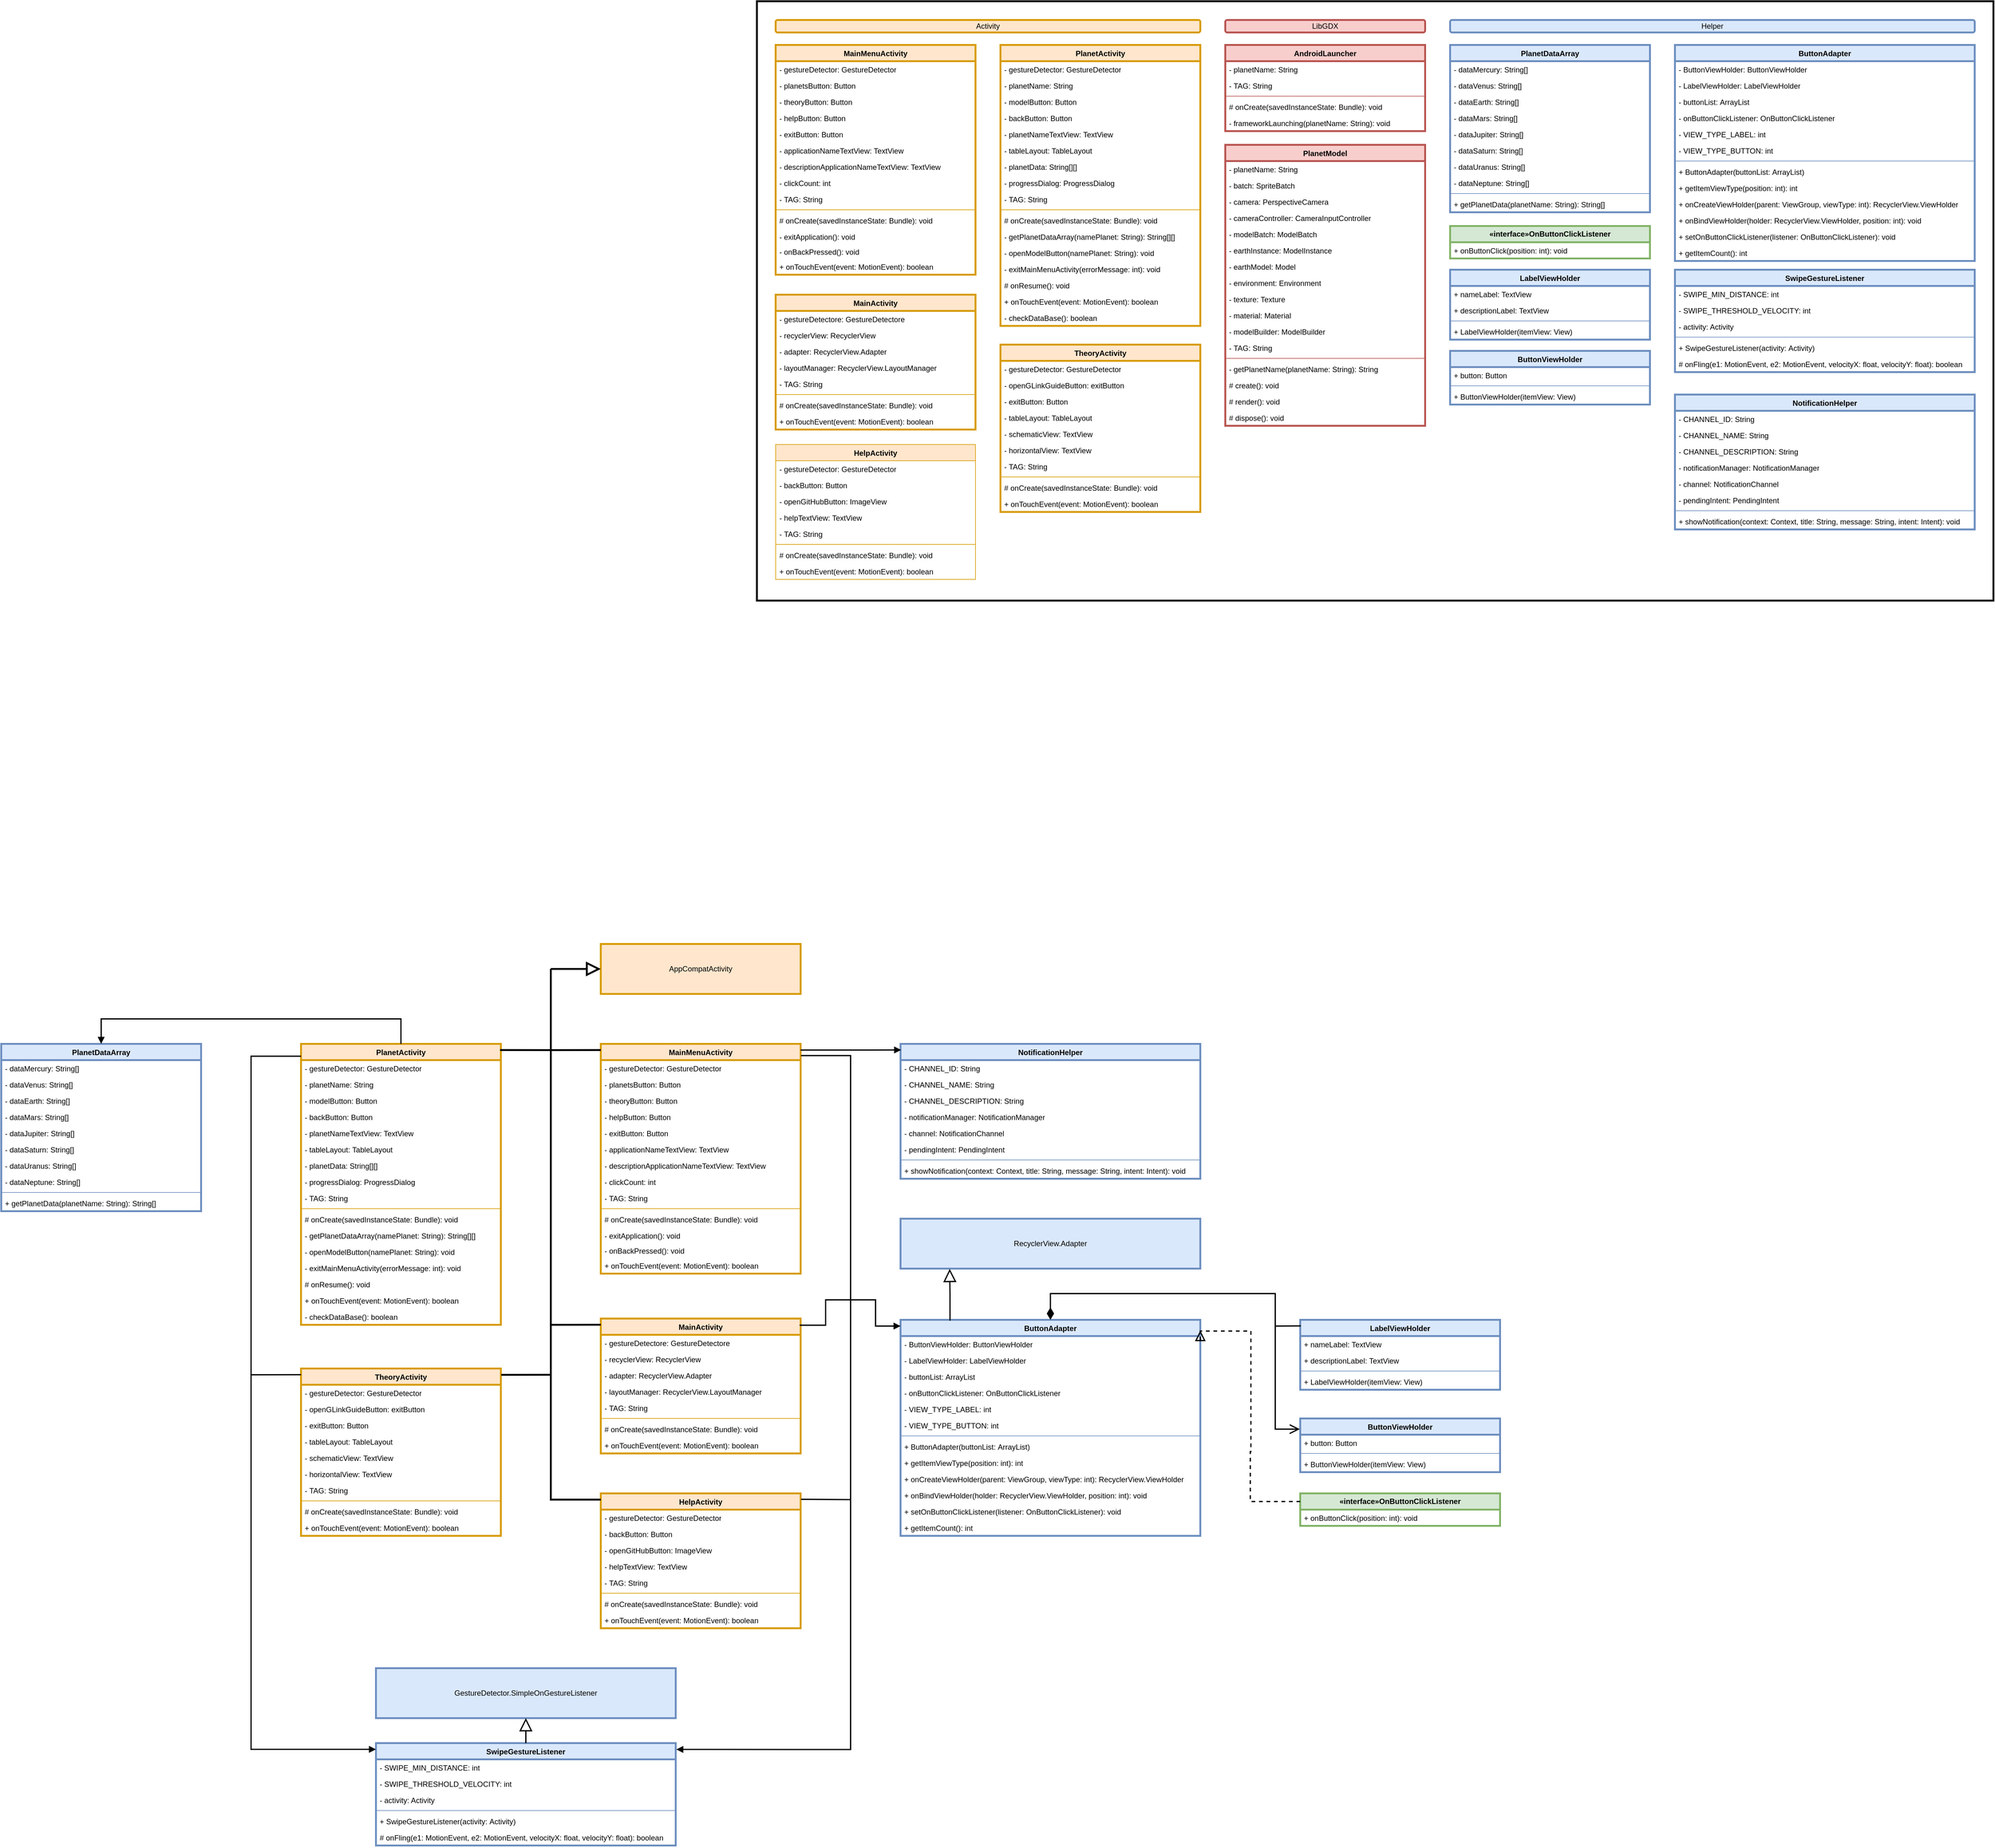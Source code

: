 <mxfile version="24.3.1" type="github">
  <diagram id="C5RBs43oDa-KdzZeNtuy" name="UML class diagram AstroAxis">
    <mxGraphModel dx="4386" dy="2378" grid="1" gridSize="10" guides="1" tooltips="1" connect="1" arrows="1" fold="1" page="0" pageScale="1" pageWidth="827" pageHeight="1169" math="0" shadow="0">
      <root>
        <mxCell id="WIyWlLk6GJQsqaUBKTNV-0" />
        <mxCell id="WIyWlLk6GJQsqaUBKTNV-1" parent="WIyWlLk6GJQsqaUBKTNV-0" />
        <mxCell id="wRxt9xt0DelHMcO0EMZ_-35" value="" style="rounded=0;whiteSpace=wrap;html=1;strokeWidth=3;perimeterSpacing=0;" vertex="1" parent="WIyWlLk6GJQsqaUBKTNV-1">
          <mxGeometry x="-150" y="-630" width="1980" height="960" as="geometry" />
        </mxCell>
        <mxCell id="BiXEdlDpQSQETtFxcU4u-22" value="MainActivity" style="swimlane;align=center;verticalAlign=top;childLayout=stackLayout;horizontal=1;startSize=26;horizontalStack=0;resizeParent=1;resizeParentMax=0;resizeLast=0;collapsible=1;marginBottom=0;whiteSpace=wrap;html=1;fillColor=#ffe6cc;strokeColor=#d79b00;strokeWidth=3;" parent="WIyWlLk6GJQsqaUBKTNV-1" vertex="1">
          <mxGeometry x="-120" y="-160" width="320" height="216" as="geometry" />
        </mxCell>
        <mxCell id="BiXEdlDpQSQETtFxcU4u-23" value="- gestureDetectore: GestureDetectore" style="text;strokeColor=none;fillColor=none;align=left;verticalAlign=top;spacingLeft=4;spacingRight=4;overflow=hidden;rotatable=0;points=[[0,0.5],[1,0.5]];portConstraint=eastwest;whiteSpace=wrap;html=1;" parent="BiXEdlDpQSQETtFxcU4u-22" vertex="1">
          <mxGeometry y="26" width="320" height="26" as="geometry" />
        </mxCell>
        <mxCell id="BiXEdlDpQSQETtFxcU4u-31" value="- recyclerView: RecyclerView" style="text;strokeColor=none;fillColor=none;align=left;verticalAlign=top;spacingLeft=4;spacingRight=4;overflow=hidden;rotatable=0;points=[[0,0.5],[1,0.5]];portConstraint=eastwest;whiteSpace=wrap;html=1;" parent="BiXEdlDpQSQETtFxcU4u-22" vertex="1">
          <mxGeometry y="52" width="320" height="26" as="geometry" />
        </mxCell>
        <mxCell id="BiXEdlDpQSQETtFxcU4u-32" value="- adapter: RecyclerView.Adapter" style="text;strokeColor=none;fillColor=none;align=left;verticalAlign=top;spacingLeft=4;spacingRight=4;overflow=hidden;rotatable=0;points=[[0,0.5],[1,0.5]];portConstraint=eastwest;whiteSpace=wrap;html=1;" parent="BiXEdlDpQSQETtFxcU4u-22" vertex="1">
          <mxGeometry y="78" width="320" height="26" as="geometry" />
        </mxCell>
        <mxCell id="BiXEdlDpQSQETtFxcU4u-35" value="- layoutManager: RecyclerView.LayoutManager" style="text;strokeColor=none;fillColor=none;align=left;verticalAlign=top;spacingLeft=4;spacingRight=4;overflow=hidden;rotatable=0;points=[[0,0.5],[1,0.5]];portConstraint=eastwest;whiteSpace=wrap;html=1;" parent="BiXEdlDpQSQETtFxcU4u-22" vertex="1">
          <mxGeometry y="104" width="320" height="26" as="geometry" />
        </mxCell>
        <mxCell id="BiXEdlDpQSQETtFxcU4u-33" value="- TAG: String" style="text;strokeColor=none;fillColor=none;align=left;verticalAlign=top;spacingLeft=4;spacingRight=4;overflow=hidden;rotatable=0;points=[[0,0.5],[1,0.5]];portConstraint=eastwest;whiteSpace=wrap;html=1;" parent="BiXEdlDpQSQETtFxcU4u-22" vertex="1">
          <mxGeometry y="130" width="320" height="26" as="geometry" />
        </mxCell>
        <mxCell id="BiXEdlDpQSQETtFxcU4u-24" value="" style="line;strokeWidth=1;fillColor=none;align=left;verticalAlign=middle;spacingTop=-1;spacingLeft=3;spacingRight=3;rotatable=0;labelPosition=right;points=[];portConstraint=eastwest;strokeColor=inherit;" parent="BiXEdlDpQSQETtFxcU4u-22" vertex="1">
          <mxGeometry y="156" width="320" height="8" as="geometry" />
        </mxCell>
        <mxCell id="BiXEdlDpQSQETtFxcU4u-25" value="# onCreate(savedInstanceState: Bundle): void" style="text;strokeColor=none;fillColor=none;align=left;verticalAlign=top;spacingLeft=4;spacingRight=4;overflow=hidden;rotatable=0;points=[[0,0.5],[1,0.5]];portConstraint=eastwest;whiteSpace=wrap;html=1;" parent="BiXEdlDpQSQETtFxcU4u-22" vertex="1">
          <mxGeometry y="164" width="320" height="26" as="geometry" />
        </mxCell>
        <mxCell id="BiXEdlDpQSQETtFxcU4u-34" value="+ onTouchEvent(event: MotionEvent): boolean" style="text;strokeColor=none;fillColor=none;align=left;verticalAlign=top;spacingLeft=4;spacingRight=4;overflow=hidden;rotatable=0;points=[[0,0.5],[1,0.5]];portConstraint=eastwest;whiteSpace=wrap;html=1;" parent="BiXEdlDpQSQETtFxcU4u-22" vertex="1">
          <mxGeometry y="190" width="320" height="26" as="geometry" />
        </mxCell>
        <mxCell id="BiXEdlDpQSQETtFxcU4u-36" value="HelpActivity" style="swimlane;align=center;verticalAlign=top;childLayout=stackLayout;horizontal=1;startSize=26;horizontalStack=0;resizeParent=1;resizeParentMax=0;resizeLast=0;collapsible=1;marginBottom=0;whiteSpace=wrap;html=1;fillColor=#ffe6cc;strokeColor=#d79b00;" parent="WIyWlLk6GJQsqaUBKTNV-1" vertex="1">
          <mxGeometry x="-120" y="80" width="320" height="216" as="geometry" />
        </mxCell>
        <mxCell id="BiXEdlDpQSQETtFxcU4u-37" value="- gestureDetector: GestureDetector" style="text;strokeColor=none;fillColor=none;align=left;verticalAlign=top;spacingLeft=4;spacingRight=4;overflow=hidden;rotatable=0;points=[[0,0.5],[1,0.5]];portConstraint=eastwest;whiteSpace=wrap;html=1;strokeWidth=3;" parent="BiXEdlDpQSQETtFxcU4u-36" vertex="1">
          <mxGeometry y="26" width="320" height="26" as="geometry" />
        </mxCell>
        <mxCell id="BiXEdlDpQSQETtFxcU4u-40" value="- backButton: Button" style="text;strokeColor=none;fillColor=none;align=left;verticalAlign=top;spacingLeft=4;spacingRight=4;overflow=hidden;rotatable=0;points=[[0,0.5],[1,0.5]];portConstraint=eastwest;whiteSpace=wrap;html=1;" parent="BiXEdlDpQSQETtFxcU4u-36" vertex="1">
          <mxGeometry y="52" width="320" height="26" as="geometry" />
        </mxCell>
        <mxCell id="BiXEdlDpQSQETtFxcU4u-41" value="- openGitHubButton: ImageView" style="text;strokeColor=none;fillColor=none;align=left;verticalAlign=top;spacingLeft=4;spacingRight=4;overflow=hidden;rotatable=0;points=[[0,0.5],[1,0.5]];portConstraint=eastwest;whiteSpace=wrap;html=1;" parent="BiXEdlDpQSQETtFxcU4u-36" vertex="1">
          <mxGeometry y="78" width="320" height="26" as="geometry" />
        </mxCell>
        <mxCell id="BiXEdlDpQSQETtFxcU4u-42" value="- helpTextView: TextView" style="text;strokeColor=none;fillColor=none;align=left;verticalAlign=top;spacingLeft=4;spacingRight=4;overflow=hidden;rotatable=0;points=[[0,0.5],[1,0.5]];portConstraint=eastwest;whiteSpace=wrap;html=1;" parent="BiXEdlDpQSQETtFxcU4u-36" vertex="1">
          <mxGeometry y="104" width="320" height="26" as="geometry" />
        </mxCell>
        <mxCell id="BiXEdlDpQSQETtFxcU4u-43" value="- TAG: String" style="text;strokeColor=none;fillColor=none;align=left;verticalAlign=top;spacingLeft=4;spacingRight=4;overflow=hidden;rotatable=0;points=[[0,0.5],[1,0.5]];portConstraint=eastwest;whiteSpace=wrap;html=1;" parent="BiXEdlDpQSQETtFxcU4u-36" vertex="1">
          <mxGeometry y="130" width="320" height="26" as="geometry" />
        </mxCell>
        <mxCell id="BiXEdlDpQSQETtFxcU4u-38" value="" style="line;strokeWidth=1;fillColor=none;align=left;verticalAlign=middle;spacingTop=-1;spacingLeft=3;spacingRight=3;rotatable=0;labelPosition=right;points=[];portConstraint=eastwest;strokeColor=inherit;" parent="BiXEdlDpQSQETtFxcU4u-36" vertex="1">
          <mxGeometry y="156" width="320" height="8" as="geometry" />
        </mxCell>
        <mxCell id="BiXEdlDpQSQETtFxcU4u-44" value="# onCreate(savedInstanceState: Bundle): void" style="text;strokeColor=none;fillColor=none;align=left;verticalAlign=top;spacingLeft=4;spacingRight=4;overflow=hidden;rotatable=0;points=[[0,0.5],[1,0.5]];portConstraint=eastwest;whiteSpace=wrap;html=1;" parent="BiXEdlDpQSQETtFxcU4u-36" vertex="1">
          <mxGeometry y="164" width="320" height="26" as="geometry" />
        </mxCell>
        <mxCell id="BiXEdlDpQSQETtFxcU4u-45" value="+ onTouchEvent(event: MotionEvent): boolean" style="text;strokeColor=none;fillColor=none;align=left;verticalAlign=top;spacingLeft=4;spacingRight=4;overflow=hidden;rotatable=0;points=[[0,0.5],[1,0.5]];portConstraint=eastwest;whiteSpace=wrap;html=1;" parent="BiXEdlDpQSQETtFxcU4u-36" vertex="1">
          <mxGeometry y="190" width="320" height="26" as="geometry" />
        </mxCell>
        <mxCell id="BiXEdlDpQSQETtFxcU4u-46" value="Activity" style="rounded=1;whiteSpace=wrap;html=1;fillColor=#ffe6cc;strokeColor=#d79b00;strokeWidth=3;" parent="WIyWlLk6GJQsqaUBKTNV-1" vertex="1">
          <mxGeometry x="-120" y="-600" width="680" height="20" as="geometry" />
        </mxCell>
        <mxCell id="BiXEdlDpQSQETtFxcU4u-48" value="MainMenuActivity" style="swimlane;align=center;verticalAlign=top;childLayout=stackLayout;horizontal=1;startSize=26;horizontalStack=0;resizeParent=1;resizeParentMax=0;resizeLast=0;collapsible=1;marginBottom=0;whiteSpace=wrap;html=1;fillColor=#ffe6cc;strokeColor=#d79b00;strokeWidth=3;" parent="WIyWlLk6GJQsqaUBKTNV-1" vertex="1">
          <mxGeometry x="-120" y="-560" width="320" height="368" as="geometry" />
        </mxCell>
        <mxCell id="BiXEdlDpQSQETtFxcU4u-49" value="- gestureDetector: GestureDetector" style="text;strokeColor=none;fillColor=none;align=left;verticalAlign=top;spacingLeft=4;spacingRight=4;overflow=hidden;rotatable=0;points=[[0,0.5],[1,0.5]];portConstraint=eastwest;whiteSpace=wrap;html=1;" parent="BiXEdlDpQSQETtFxcU4u-48" vertex="1">
          <mxGeometry y="26" width="320" height="26" as="geometry" />
        </mxCell>
        <mxCell id="BiXEdlDpQSQETtFxcU4u-50" value="- planetsButton: Button" style="text;strokeColor=none;fillColor=none;align=left;verticalAlign=top;spacingLeft=4;spacingRight=4;overflow=hidden;rotatable=0;points=[[0,0.5],[1,0.5]];portConstraint=eastwest;whiteSpace=wrap;html=1;" parent="BiXEdlDpQSQETtFxcU4u-48" vertex="1">
          <mxGeometry y="52" width="320" height="26" as="geometry" />
        </mxCell>
        <mxCell id="BiXEdlDpQSQETtFxcU4u-51" value="- theoryButton: Button" style="text;strokeColor=none;fillColor=none;align=left;verticalAlign=top;spacingLeft=4;spacingRight=4;overflow=hidden;rotatable=0;points=[[0,0.5],[1,0.5]];portConstraint=eastwest;whiteSpace=wrap;html=1;" parent="BiXEdlDpQSQETtFxcU4u-48" vertex="1">
          <mxGeometry y="78" width="320" height="26" as="geometry" />
        </mxCell>
        <mxCell id="BiXEdlDpQSQETtFxcU4u-52" value="- helpButton: Button" style="text;strokeColor=none;fillColor=none;align=left;verticalAlign=top;spacingLeft=4;spacingRight=4;overflow=hidden;rotatable=0;points=[[0,0.5],[1,0.5]];portConstraint=eastwest;whiteSpace=wrap;html=1;" parent="BiXEdlDpQSQETtFxcU4u-48" vertex="1">
          <mxGeometry y="104" width="320" height="26" as="geometry" />
        </mxCell>
        <mxCell id="BiXEdlDpQSQETtFxcU4u-57" value="- exitButton: Button" style="text;strokeColor=none;fillColor=none;align=left;verticalAlign=top;spacingLeft=4;spacingRight=4;overflow=hidden;rotatable=0;points=[[0,0.5],[1,0.5]];portConstraint=eastwest;whiteSpace=wrap;html=1;" parent="BiXEdlDpQSQETtFxcU4u-48" vertex="1">
          <mxGeometry y="130" width="320" height="26" as="geometry" />
        </mxCell>
        <mxCell id="BiXEdlDpQSQETtFxcU4u-58" value="- applicationNameTextView: TextView" style="text;strokeColor=none;fillColor=none;align=left;verticalAlign=top;spacingLeft=4;spacingRight=4;overflow=hidden;rotatable=0;points=[[0,0.5],[1,0.5]];portConstraint=eastwest;whiteSpace=wrap;html=1;" parent="BiXEdlDpQSQETtFxcU4u-48" vertex="1">
          <mxGeometry y="156" width="320" height="26" as="geometry" />
        </mxCell>
        <mxCell id="BiXEdlDpQSQETtFxcU4u-59" value="- descriptionApplicationNameTextView: TextView" style="text;strokeColor=none;fillColor=none;align=left;verticalAlign=top;spacingLeft=4;spacingRight=4;overflow=hidden;rotatable=0;points=[[0,0.5],[1,0.5]];portConstraint=eastwest;whiteSpace=wrap;html=1;" parent="BiXEdlDpQSQETtFxcU4u-48" vertex="1">
          <mxGeometry y="182" width="320" height="26" as="geometry" />
        </mxCell>
        <mxCell id="BiXEdlDpQSQETtFxcU4u-60" value="- clickCount: int" style="text;strokeColor=none;fillColor=none;align=left;verticalAlign=top;spacingLeft=4;spacingRight=4;overflow=hidden;rotatable=0;points=[[0,0.5],[1,0.5]];portConstraint=eastwest;whiteSpace=wrap;html=1;" parent="BiXEdlDpQSQETtFxcU4u-48" vertex="1">
          <mxGeometry y="208" width="320" height="26" as="geometry" />
        </mxCell>
        <mxCell id="BiXEdlDpQSQETtFxcU4u-53" value="- TAG: String" style="text;strokeColor=none;fillColor=none;align=left;verticalAlign=top;spacingLeft=4;spacingRight=4;overflow=hidden;rotatable=0;points=[[0,0.5],[1,0.5]];portConstraint=eastwest;whiteSpace=wrap;html=1;" parent="BiXEdlDpQSQETtFxcU4u-48" vertex="1">
          <mxGeometry y="234" width="320" height="26" as="geometry" />
        </mxCell>
        <mxCell id="BiXEdlDpQSQETtFxcU4u-54" value="" style="line;strokeWidth=1;fillColor=none;align=left;verticalAlign=middle;spacingTop=-1;spacingLeft=3;spacingRight=3;rotatable=0;labelPosition=right;points=[];portConstraint=eastwest;strokeColor=inherit;" parent="BiXEdlDpQSQETtFxcU4u-48" vertex="1">
          <mxGeometry y="260" width="320" height="8" as="geometry" />
        </mxCell>
        <mxCell id="BiXEdlDpQSQETtFxcU4u-55" value="# onCreate(savedInstanceState: Bundle): void" style="text;strokeColor=none;fillColor=none;align=left;verticalAlign=top;spacingLeft=4;spacingRight=4;overflow=hidden;rotatable=0;points=[[0,0.5],[1,0.5]];portConstraint=eastwest;whiteSpace=wrap;html=1;" parent="BiXEdlDpQSQETtFxcU4u-48" vertex="1">
          <mxGeometry y="268" width="320" height="26" as="geometry" />
        </mxCell>
        <mxCell id="BiXEdlDpQSQETtFxcU4u-61" value="- exitApplication(): void" style="text;strokeColor=none;fillColor=none;align=left;verticalAlign=top;spacingLeft=4;spacingRight=4;overflow=hidden;rotatable=0;points=[[0,0.5],[1,0.5]];portConstraint=eastwest;whiteSpace=wrap;html=1;" parent="BiXEdlDpQSQETtFxcU4u-48" vertex="1">
          <mxGeometry y="294" width="320" height="24" as="geometry" />
        </mxCell>
        <mxCell id="BiXEdlDpQSQETtFxcU4u-62" value="- onBackPressed(): void" style="text;strokeColor=none;fillColor=none;align=left;verticalAlign=top;spacingLeft=4;spacingRight=4;overflow=hidden;rotatable=0;points=[[0,0.5],[1,0.5]];portConstraint=eastwest;whiteSpace=wrap;html=1;" parent="BiXEdlDpQSQETtFxcU4u-48" vertex="1">
          <mxGeometry y="318" width="320" height="24" as="geometry" />
        </mxCell>
        <mxCell id="BiXEdlDpQSQETtFxcU4u-56" value="+ onTouchEvent(event: MotionEvent): boolean" style="text;strokeColor=none;fillColor=none;align=left;verticalAlign=top;spacingLeft=4;spacingRight=4;overflow=hidden;rotatable=0;points=[[0,0.5],[1,0.5]];portConstraint=eastwest;whiteSpace=wrap;html=1;" parent="BiXEdlDpQSQETtFxcU4u-48" vertex="1">
          <mxGeometry y="342" width="320" height="26" as="geometry" />
        </mxCell>
        <mxCell id="BiXEdlDpQSQETtFxcU4u-64" value="PlanetActivity" style="swimlane;align=center;verticalAlign=top;childLayout=stackLayout;horizontal=1;startSize=26;horizontalStack=0;resizeParent=1;resizeParentMax=0;resizeLast=0;collapsible=1;marginBottom=0;whiteSpace=wrap;html=1;fillColor=#ffe6cc;strokeColor=#d79b00;strokeWidth=3;" parent="WIyWlLk6GJQsqaUBKTNV-1" vertex="1">
          <mxGeometry x="240" y="-560" width="320" height="450" as="geometry" />
        </mxCell>
        <mxCell id="BiXEdlDpQSQETtFxcU4u-65" value="- gestureDetector: GestureDetector" style="text;strokeColor=none;fillColor=none;align=left;verticalAlign=top;spacingLeft=4;spacingRight=4;overflow=hidden;rotatable=0;points=[[0,0.5],[1,0.5]];portConstraint=eastwest;whiteSpace=wrap;html=1;" parent="BiXEdlDpQSQETtFxcU4u-64" vertex="1">
          <mxGeometry y="26" width="320" height="26" as="geometry" />
        </mxCell>
        <mxCell id="BiXEdlDpQSQETtFxcU4u-66" value="- planetName: String" style="text;strokeColor=none;fillColor=none;align=left;verticalAlign=top;spacingLeft=4;spacingRight=4;overflow=hidden;rotatable=0;points=[[0,0.5],[1,0.5]];portConstraint=eastwest;whiteSpace=wrap;html=1;" parent="BiXEdlDpQSQETtFxcU4u-64" vertex="1">
          <mxGeometry y="52" width="320" height="26" as="geometry" />
        </mxCell>
        <mxCell id="BiXEdlDpQSQETtFxcU4u-67" value="- modelButton: Button" style="text;strokeColor=none;fillColor=none;align=left;verticalAlign=top;spacingLeft=4;spacingRight=4;overflow=hidden;rotatable=0;points=[[0,0.5],[1,0.5]];portConstraint=eastwest;whiteSpace=wrap;html=1;" parent="BiXEdlDpQSQETtFxcU4u-64" vertex="1">
          <mxGeometry y="78" width="320" height="26" as="geometry" />
        </mxCell>
        <mxCell id="BiXEdlDpQSQETtFxcU4u-68" value="- backButton: Button" style="text;strokeColor=none;fillColor=none;align=left;verticalAlign=top;spacingLeft=4;spacingRight=4;overflow=hidden;rotatable=0;points=[[0,0.5],[1,0.5]];portConstraint=eastwest;whiteSpace=wrap;html=1;" parent="BiXEdlDpQSQETtFxcU4u-64" vertex="1">
          <mxGeometry y="104" width="320" height="26" as="geometry" />
        </mxCell>
        <mxCell id="BiXEdlDpQSQETtFxcU4u-75" value="- planetNameTextView: TextView" style="text;strokeColor=none;fillColor=none;align=left;verticalAlign=top;spacingLeft=4;spacingRight=4;overflow=hidden;rotatable=0;points=[[0,0.5],[1,0.5]];portConstraint=eastwest;whiteSpace=wrap;html=1;" parent="BiXEdlDpQSQETtFxcU4u-64" vertex="1">
          <mxGeometry y="130" width="320" height="26" as="geometry" />
        </mxCell>
        <mxCell id="BiXEdlDpQSQETtFxcU4u-76" value="- tableLayout: TableLayout" style="text;strokeColor=none;fillColor=none;align=left;verticalAlign=top;spacingLeft=4;spacingRight=4;overflow=hidden;rotatable=0;points=[[0,0.5],[1,0.5]];portConstraint=eastwest;whiteSpace=wrap;html=1;" parent="BiXEdlDpQSQETtFxcU4u-64" vertex="1">
          <mxGeometry y="156" width="320" height="26" as="geometry" />
        </mxCell>
        <mxCell id="BiXEdlDpQSQETtFxcU4u-77" value="- planetData: String[][]" style="text;strokeColor=none;fillColor=none;align=left;verticalAlign=top;spacingLeft=4;spacingRight=4;overflow=hidden;rotatable=0;points=[[0,0.5],[1,0.5]];portConstraint=eastwest;whiteSpace=wrap;html=1;" parent="BiXEdlDpQSQETtFxcU4u-64" vertex="1">
          <mxGeometry y="182" width="320" height="26" as="geometry" />
        </mxCell>
        <mxCell id="BiXEdlDpQSQETtFxcU4u-73" value="- progressDialog: ProgressDialog" style="text;strokeColor=none;fillColor=none;align=left;verticalAlign=top;spacingLeft=4;spacingRight=4;overflow=hidden;rotatable=0;points=[[0,0.5],[1,0.5]];portConstraint=eastwest;whiteSpace=wrap;html=1;" parent="BiXEdlDpQSQETtFxcU4u-64" vertex="1">
          <mxGeometry y="208" width="320" height="26" as="geometry" />
        </mxCell>
        <mxCell id="BiXEdlDpQSQETtFxcU4u-69" value="- TAG: String" style="text;strokeColor=none;fillColor=none;align=left;verticalAlign=top;spacingLeft=4;spacingRight=4;overflow=hidden;rotatable=0;points=[[0,0.5],[1,0.5]];portConstraint=eastwest;whiteSpace=wrap;html=1;" parent="BiXEdlDpQSQETtFxcU4u-64" vertex="1">
          <mxGeometry y="234" width="320" height="26" as="geometry" />
        </mxCell>
        <mxCell id="BiXEdlDpQSQETtFxcU4u-70" value="" style="line;strokeWidth=1;fillColor=none;align=left;verticalAlign=middle;spacingTop=-1;spacingLeft=3;spacingRight=3;rotatable=0;labelPosition=right;points=[];portConstraint=eastwest;strokeColor=inherit;" parent="BiXEdlDpQSQETtFxcU4u-64" vertex="1">
          <mxGeometry y="260" width="320" height="8" as="geometry" />
        </mxCell>
        <mxCell id="BiXEdlDpQSQETtFxcU4u-71" value="# onCreate(savedInstanceState: Bundle): void" style="text;strokeColor=none;fillColor=none;align=left;verticalAlign=top;spacingLeft=4;spacingRight=4;overflow=hidden;rotatable=0;points=[[0,0.5],[1,0.5]];portConstraint=eastwest;whiteSpace=wrap;html=1;" parent="BiXEdlDpQSQETtFxcU4u-64" vertex="1">
          <mxGeometry y="268" width="320" height="26" as="geometry" />
        </mxCell>
        <mxCell id="BiXEdlDpQSQETtFxcU4u-78" value="- getPlanetDataArray(namePlanet: String): String[][]" style="text;strokeColor=none;fillColor=none;align=left;verticalAlign=top;spacingLeft=4;spacingRight=4;overflow=hidden;rotatable=0;points=[[0,0.5],[1,0.5]];portConstraint=eastwest;whiteSpace=wrap;html=1;" parent="BiXEdlDpQSQETtFxcU4u-64" vertex="1">
          <mxGeometry y="294" width="320" height="26" as="geometry" />
        </mxCell>
        <mxCell id="BiXEdlDpQSQETtFxcU4u-81" value="- openModelButton(namePlanet: String): void" style="text;strokeColor=none;fillColor=none;align=left;verticalAlign=top;spacingLeft=4;spacingRight=4;overflow=hidden;rotatable=0;points=[[0,0.5],[1,0.5]];portConstraint=eastwest;whiteSpace=wrap;html=1;" parent="BiXEdlDpQSQETtFxcU4u-64" vertex="1">
          <mxGeometry y="320" width="320" height="26" as="geometry" />
        </mxCell>
        <mxCell id="BiXEdlDpQSQETtFxcU4u-82" value="- exitMainMenuActivity(errorMessage: int): void" style="text;strokeColor=none;fillColor=none;align=left;verticalAlign=top;spacingLeft=4;spacingRight=4;overflow=hidden;rotatable=0;points=[[0,0.5],[1,0.5]];portConstraint=eastwest;whiteSpace=wrap;html=1;" parent="BiXEdlDpQSQETtFxcU4u-64" vertex="1">
          <mxGeometry y="346" width="320" height="26" as="geometry" />
        </mxCell>
        <mxCell id="BiXEdlDpQSQETtFxcU4u-83" value="# onResume(): void" style="text;strokeColor=none;fillColor=none;align=left;verticalAlign=top;spacingLeft=4;spacingRight=4;overflow=hidden;rotatable=0;points=[[0,0.5],[1,0.5]];portConstraint=eastwest;whiteSpace=wrap;html=1;" parent="BiXEdlDpQSQETtFxcU4u-64" vertex="1">
          <mxGeometry y="372" width="320" height="26" as="geometry" />
        </mxCell>
        <mxCell id="BiXEdlDpQSQETtFxcU4u-72" value="+ onTouchEvent(event: MotionEvent): boolean" style="text;strokeColor=none;fillColor=none;align=left;verticalAlign=top;spacingLeft=4;spacingRight=4;overflow=hidden;rotatable=0;points=[[0,0.5],[1,0.5]];portConstraint=eastwest;whiteSpace=wrap;html=1;" parent="BiXEdlDpQSQETtFxcU4u-64" vertex="1">
          <mxGeometry y="398" width="320" height="26" as="geometry" />
        </mxCell>
        <mxCell id="BiXEdlDpQSQETtFxcU4u-84" value="- checkDataBase(): boolean" style="text;strokeColor=none;fillColor=none;align=left;verticalAlign=top;spacingLeft=4;spacingRight=4;overflow=hidden;rotatable=0;points=[[0,0.5],[1,0.5]];portConstraint=eastwest;whiteSpace=wrap;html=1;" parent="BiXEdlDpQSQETtFxcU4u-64" vertex="1">
          <mxGeometry y="424" width="320" height="26" as="geometry" />
        </mxCell>
        <mxCell id="BiXEdlDpQSQETtFxcU4u-85" value="TheoryActivity" style="swimlane;align=center;verticalAlign=top;childLayout=stackLayout;horizontal=1;startSize=26;horizontalStack=0;resizeParent=1;resizeParentMax=0;resizeLast=0;collapsible=1;marginBottom=0;whiteSpace=wrap;html=1;fillColor=#ffe6cc;strokeColor=#d79b00;strokeWidth=3;" parent="WIyWlLk6GJQsqaUBKTNV-1" vertex="1">
          <mxGeometry x="240" y="-80" width="320" height="268" as="geometry" />
        </mxCell>
        <mxCell id="BiXEdlDpQSQETtFxcU4u-86" value="- gestureDetector: GestureDetector" style="text;strokeColor=none;fillColor=none;align=left;verticalAlign=top;spacingLeft=4;spacingRight=4;overflow=hidden;rotatable=0;points=[[0,0.5],[1,0.5]];portConstraint=eastwest;whiteSpace=wrap;html=1;" parent="BiXEdlDpQSQETtFxcU4u-85" vertex="1">
          <mxGeometry y="26" width="320" height="26" as="geometry" />
        </mxCell>
        <mxCell id="BiXEdlDpQSQETtFxcU4u-87" value="- openGLinkGuideButton: exitButton" style="text;strokeColor=none;fillColor=none;align=left;verticalAlign=top;spacingLeft=4;spacingRight=4;overflow=hidden;rotatable=0;points=[[0,0.5],[1,0.5]];portConstraint=eastwest;whiteSpace=wrap;html=1;" parent="BiXEdlDpQSQETtFxcU4u-85" vertex="1">
          <mxGeometry y="52" width="320" height="26" as="geometry" />
        </mxCell>
        <mxCell id="BiXEdlDpQSQETtFxcU4u-88" value="- exitButton: Button" style="text;strokeColor=none;fillColor=none;align=left;verticalAlign=top;spacingLeft=4;spacingRight=4;overflow=hidden;rotatable=0;points=[[0,0.5],[1,0.5]];portConstraint=eastwest;whiteSpace=wrap;html=1;" parent="BiXEdlDpQSQETtFxcU4u-85" vertex="1">
          <mxGeometry y="78" width="320" height="26" as="geometry" />
        </mxCell>
        <mxCell id="BiXEdlDpQSQETtFxcU4u-89" value="- tableLayout: TableLayout" style="text;strokeColor=none;fillColor=none;align=left;verticalAlign=top;spacingLeft=4;spacingRight=4;overflow=hidden;rotatable=0;points=[[0,0.5],[1,0.5]];portConstraint=eastwest;whiteSpace=wrap;html=1;" parent="BiXEdlDpQSQETtFxcU4u-85" vertex="1">
          <mxGeometry y="104" width="320" height="26" as="geometry" />
        </mxCell>
        <mxCell id="BiXEdlDpQSQETtFxcU4u-94" value="- schematicView: TextView" style="text;strokeColor=none;fillColor=none;align=left;verticalAlign=top;spacingLeft=4;spacingRight=4;overflow=hidden;rotatable=0;points=[[0,0.5],[1,0.5]];portConstraint=eastwest;whiteSpace=wrap;html=1;" parent="BiXEdlDpQSQETtFxcU4u-85" vertex="1">
          <mxGeometry y="130" width="320" height="26" as="geometry" />
        </mxCell>
        <mxCell id="BiXEdlDpQSQETtFxcU4u-95" value="- horizontalView: TextView" style="text;strokeColor=none;fillColor=none;align=left;verticalAlign=top;spacingLeft=4;spacingRight=4;overflow=hidden;rotatable=0;points=[[0,0.5],[1,0.5]];portConstraint=eastwest;whiteSpace=wrap;html=1;" parent="BiXEdlDpQSQETtFxcU4u-85" vertex="1">
          <mxGeometry y="156" width="320" height="26" as="geometry" />
        </mxCell>
        <mxCell id="BiXEdlDpQSQETtFxcU4u-90" value="- TAG: String" style="text;strokeColor=none;fillColor=none;align=left;verticalAlign=top;spacingLeft=4;spacingRight=4;overflow=hidden;rotatable=0;points=[[0,0.5],[1,0.5]];portConstraint=eastwest;whiteSpace=wrap;html=1;" parent="BiXEdlDpQSQETtFxcU4u-85" vertex="1">
          <mxGeometry y="182" width="320" height="26" as="geometry" />
        </mxCell>
        <mxCell id="BiXEdlDpQSQETtFxcU4u-91" value="" style="line;strokeWidth=1;fillColor=none;align=left;verticalAlign=middle;spacingTop=-1;spacingLeft=3;spacingRight=3;rotatable=0;labelPosition=right;points=[];portConstraint=eastwest;strokeColor=inherit;" parent="BiXEdlDpQSQETtFxcU4u-85" vertex="1">
          <mxGeometry y="208" width="320" height="8" as="geometry" />
        </mxCell>
        <mxCell id="BiXEdlDpQSQETtFxcU4u-92" value="# onCreate(savedInstanceState: Bundle): void" style="text;strokeColor=none;fillColor=none;align=left;verticalAlign=top;spacingLeft=4;spacingRight=4;overflow=hidden;rotatable=0;points=[[0,0.5],[1,0.5]];portConstraint=eastwest;whiteSpace=wrap;html=1;" parent="BiXEdlDpQSQETtFxcU4u-85" vertex="1">
          <mxGeometry y="216" width="320" height="26" as="geometry" />
        </mxCell>
        <mxCell id="BiXEdlDpQSQETtFxcU4u-93" value="+ onTouchEvent(event: MotionEvent): boolean" style="text;strokeColor=none;fillColor=none;align=left;verticalAlign=top;spacingLeft=4;spacingRight=4;overflow=hidden;rotatable=0;points=[[0,0.5],[1,0.5]];portConstraint=eastwest;whiteSpace=wrap;html=1;" parent="BiXEdlDpQSQETtFxcU4u-85" vertex="1">
          <mxGeometry y="242" width="320" height="26" as="geometry" />
        </mxCell>
        <mxCell id="BiXEdlDpQSQETtFxcU4u-96" value="LibGDX" style="rounded=1;whiteSpace=wrap;html=1;fillColor=#f8cecc;strokeColor=#b85450;strokeWidth=3;" parent="WIyWlLk6GJQsqaUBKTNV-1" vertex="1">
          <mxGeometry x="600" y="-600" width="320" height="20" as="geometry" />
        </mxCell>
        <mxCell id="BiXEdlDpQSQETtFxcU4u-97" value="AndroidLauncher" style="swimlane;align=center;verticalAlign=top;childLayout=stackLayout;horizontal=1;startSize=26;horizontalStack=0;resizeParent=1;resizeParentMax=0;resizeLast=0;collapsible=1;marginBottom=0;whiteSpace=wrap;html=1;fillColor=#f8cecc;strokeColor=#b85450;strokeWidth=3;" parent="WIyWlLk6GJQsqaUBKTNV-1" vertex="1">
          <mxGeometry x="600" y="-560" width="320" height="138" as="geometry" />
        </mxCell>
        <mxCell id="BiXEdlDpQSQETtFxcU4u-98" value="- planetName: String" style="text;strokeColor=none;fillColor=none;align=left;verticalAlign=top;spacingLeft=4;spacingRight=4;overflow=hidden;rotatable=0;points=[[0,0.5],[1,0.5]];portConstraint=eastwest;whiteSpace=wrap;html=1;" parent="BiXEdlDpQSQETtFxcU4u-97" vertex="1">
          <mxGeometry y="26" width="320" height="26" as="geometry" />
        </mxCell>
        <mxCell id="BiXEdlDpQSQETtFxcU4u-102" value="- TAG: String" style="text;strokeColor=none;fillColor=none;align=left;verticalAlign=top;spacingLeft=4;spacingRight=4;overflow=hidden;rotatable=0;points=[[0,0.5],[1,0.5]];portConstraint=eastwest;whiteSpace=wrap;html=1;" parent="BiXEdlDpQSQETtFxcU4u-97" vertex="1">
          <mxGeometry y="52" width="320" height="26" as="geometry" />
        </mxCell>
        <mxCell id="BiXEdlDpQSQETtFxcU4u-103" value="" style="line;strokeWidth=1;fillColor=none;align=left;verticalAlign=middle;spacingTop=-1;spacingLeft=3;spacingRight=3;rotatable=0;labelPosition=right;points=[];portConstraint=eastwest;strokeColor=inherit;" parent="BiXEdlDpQSQETtFxcU4u-97" vertex="1">
          <mxGeometry y="78" width="320" height="8" as="geometry" />
        </mxCell>
        <mxCell id="BiXEdlDpQSQETtFxcU4u-104" value="# onCreate(savedInstanceState: Bundle): void" style="text;strokeColor=none;fillColor=none;align=left;verticalAlign=top;spacingLeft=4;spacingRight=4;overflow=hidden;rotatable=0;points=[[0,0.5],[1,0.5]];portConstraint=eastwest;whiteSpace=wrap;html=1;" parent="BiXEdlDpQSQETtFxcU4u-97" vertex="1">
          <mxGeometry y="86" width="320" height="26" as="geometry" />
        </mxCell>
        <mxCell id="BiXEdlDpQSQETtFxcU4u-105" value="- frameworkLaunching(planetName: String): void" style="text;strokeColor=none;fillColor=none;align=left;verticalAlign=top;spacingLeft=4;spacingRight=4;overflow=hidden;rotatable=0;points=[[0,0.5],[1,0.5]];portConstraint=eastwest;whiteSpace=wrap;html=1;" parent="BiXEdlDpQSQETtFxcU4u-97" vertex="1">
          <mxGeometry y="112" width="320" height="26" as="geometry" />
        </mxCell>
        <mxCell id="BiXEdlDpQSQETtFxcU4u-117" value="PlanetModel" style="swimlane;align=center;verticalAlign=top;childLayout=stackLayout;horizontal=1;startSize=26;horizontalStack=0;resizeParent=1;resizeParentMax=0;resizeLast=0;collapsible=1;marginBottom=0;whiteSpace=wrap;html=1;fillColor=#f8cecc;strokeColor=#b85450;strokeWidth=3;" parent="WIyWlLk6GJQsqaUBKTNV-1" vertex="1">
          <mxGeometry x="600" y="-400" width="320" height="450" as="geometry" />
        </mxCell>
        <mxCell id="BiXEdlDpQSQETtFxcU4u-134" value="- planetName: String" style="text;strokeColor=none;fillColor=none;align=left;verticalAlign=top;spacingLeft=4;spacingRight=4;overflow=hidden;rotatable=0;points=[[0,0.5],[1,0.5]];portConstraint=eastwest;whiteSpace=wrap;html=1;" parent="BiXEdlDpQSQETtFxcU4u-117" vertex="1">
          <mxGeometry y="26" width="320" height="26" as="geometry" />
        </mxCell>
        <mxCell id="BiXEdlDpQSQETtFxcU4u-135" value="- batch: SpriteBatch" style="text;strokeColor=none;fillColor=none;align=left;verticalAlign=top;spacingLeft=4;spacingRight=4;overflow=hidden;rotatable=0;points=[[0,0.5],[1,0.5]];portConstraint=eastwest;whiteSpace=wrap;html=1;" parent="BiXEdlDpQSQETtFxcU4u-117" vertex="1">
          <mxGeometry y="52" width="320" height="26" as="geometry" />
        </mxCell>
        <mxCell id="BiXEdlDpQSQETtFxcU4u-118" value="- camera: PerspectiveCamera" style="text;strokeColor=none;fillColor=none;align=left;verticalAlign=top;spacingLeft=4;spacingRight=4;overflow=hidden;rotatable=0;points=[[0,0.5],[1,0.5]];portConstraint=eastwest;whiteSpace=wrap;html=1;" parent="BiXEdlDpQSQETtFxcU4u-117" vertex="1">
          <mxGeometry y="78" width="320" height="26" as="geometry" />
        </mxCell>
        <mxCell id="BiXEdlDpQSQETtFxcU4u-119" value="- cameraController: CameraInputController" style="text;strokeColor=none;fillColor=none;align=left;verticalAlign=top;spacingLeft=4;spacingRight=4;overflow=hidden;rotatable=0;points=[[0,0.5],[1,0.5]];portConstraint=eastwest;whiteSpace=wrap;html=1;" parent="BiXEdlDpQSQETtFxcU4u-117" vertex="1">
          <mxGeometry y="104" width="320" height="26" as="geometry" />
        </mxCell>
        <mxCell id="BiXEdlDpQSQETtFxcU4u-120" value="- modelBatch: ModelBatch" style="text;strokeColor=none;fillColor=none;align=left;verticalAlign=top;spacingLeft=4;spacingRight=4;overflow=hidden;rotatable=0;points=[[0,0.5],[1,0.5]];portConstraint=eastwest;whiteSpace=wrap;html=1;" parent="BiXEdlDpQSQETtFxcU4u-117" vertex="1">
          <mxGeometry y="130" width="320" height="26" as="geometry" />
        </mxCell>
        <mxCell id="BiXEdlDpQSQETtFxcU4u-121" value="- earthInstance: ModelInstance" style="text;strokeColor=none;fillColor=none;align=left;verticalAlign=top;spacingLeft=4;spacingRight=4;overflow=hidden;rotatable=0;points=[[0,0.5],[1,0.5]];portConstraint=eastwest;whiteSpace=wrap;html=1;" parent="BiXEdlDpQSQETtFxcU4u-117" vertex="1">
          <mxGeometry y="156" width="320" height="26" as="geometry" />
        </mxCell>
        <mxCell id="BiXEdlDpQSQETtFxcU4u-122" value="- earthModel: Model" style="text;strokeColor=none;fillColor=none;align=left;verticalAlign=top;spacingLeft=4;spacingRight=4;overflow=hidden;rotatable=0;points=[[0,0.5],[1,0.5]];portConstraint=eastwest;whiteSpace=wrap;html=1;" parent="BiXEdlDpQSQETtFxcU4u-117" vertex="1">
          <mxGeometry y="182" width="320" height="26" as="geometry" />
        </mxCell>
        <mxCell id="BiXEdlDpQSQETtFxcU4u-123" value="- environment: Environment" style="text;strokeColor=none;fillColor=none;align=left;verticalAlign=top;spacingLeft=4;spacingRight=4;overflow=hidden;rotatable=0;points=[[0,0.5],[1,0.5]];portConstraint=eastwest;whiteSpace=wrap;html=1;" parent="BiXEdlDpQSQETtFxcU4u-117" vertex="1">
          <mxGeometry y="208" width="320" height="26" as="geometry" />
        </mxCell>
        <mxCell id="BiXEdlDpQSQETtFxcU4u-124" value="- texture: Texture" style="text;strokeColor=none;fillColor=none;align=left;verticalAlign=top;spacingLeft=4;spacingRight=4;overflow=hidden;rotatable=0;points=[[0,0.5],[1,0.5]];portConstraint=eastwest;whiteSpace=wrap;html=1;" parent="BiXEdlDpQSQETtFxcU4u-117" vertex="1">
          <mxGeometry y="234" width="320" height="26" as="geometry" />
        </mxCell>
        <mxCell id="BiXEdlDpQSQETtFxcU4u-125" value="- material: Material" style="text;strokeColor=none;fillColor=none;align=left;verticalAlign=top;spacingLeft=4;spacingRight=4;overflow=hidden;rotatable=0;points=[[0,0.5],[1,0.5]];portConstraint=eastwest;whiteSpace=wrap;html=1;" parent="BiXEdlDpQSQETtFxcU4u-117" vertex="1">
          <mxGeometry y="260" width="320" height="26" as="geometry" />
        </mxCell>
        <mxCell id="BiXEdlDpQSQETtFxcU4u-126" value="- modelBuilder: ModelBuilder" style="text;strokeColor=none;fillColor=none;align=left;verticalAlign=top;spacingLeft=4;spacingRight=4;overflow=hidden;rotatable=0;points=[[0,0.5],[1,0.5]];portConstraint=eastwest;whiteSpace=wrap;html=1;" parent="BiXEdlDpQSQETtFxcU4u-117" vertex="1">
          <mxGeometry y="286" width="320" height="26" as="geometry" />
        </mxCell>
        <mxCell id="BiXEdlDpQSQETtFxcU4u-127" value="- TAG: String" style="text;strokeColor=none;fillColor=none;align=left;verticalAlign=top;spacingLeft=4;spacingRight=4;overflow=hidden;rotatable=0;points=[[0,0.5],[1,0.5]];portConstraint=eastwest;whiteSpace=wrap;html=1;" parent="BiXEdlDpQSQETtFxcU4u-117" vertex="1">
          <mxGeometry y="312" width="320" height="26" as="geometry" />
        </mxCell>
        <mxCell id="BiXEdlDpQSQETtFxcU4u-128" value="" style="line;strokeWidth=1;fillColor=none;align=left;verticalAlign=middle;spacingTop=-1;spacingLeft=3;spacingRight=3;rotatable=0;labelPosition=right;points=[];portConstraint=eastwest;strokeColor=inherit;" parent="BiXEdlDpQSQETtFxcU4u-117" vertex="1">
          <mxGeometry y="338" width="320" height="8" as="geometry" />
        </mxCell>
        <mxCell id="BiXEdlDpQSQETtFxcU4u-129" value="- getPlanetName(planetName: String): String" style="text;strokeColor=none;fillColor=none;align=left;verticalAlign=top;spacingLeft=4;spacingRight=4;overflow=hidden;rotatable=0;points=[[0,0.5],[1,0.5]];portConstraint=eastwest;whiteSpace=wrap;html=1;" parent="BiXEdlDpQSQETtFxcU4u-117" vertex="1">
          <mxGeometry y="346" width="320" height="26" as="geometry" />
        </mxCell>
        <mxCell id="BiXEdlDpQSQETtFxcU4u-130" value="# create(): void" style="text;strokeColor=none;fillColor=none;align=left;verticalAlign=top;spacingLeft=4;spacingRight=4;overflow=hidden;rotatable=0;points=[[0,0.5],[1,0.5]];portConstraint=eastwest;whiteSpace=wrap;html=1;" parent="BiXEdlDpQSQETtFxcU4u-117" vertex="1">
          <mxGeometry y="372" width="320" height="26" as="geometry" />
        </mxCell>
        <mxCell id="BiXEdlDpQSQETtFxcU4u-131" value="# render(): void" style="text;strokeColor=none;fillColor=none;align=left;verticalAlign=top;spacingLeft=4;spacingRight=4;overflow=hidden;rotatable=0;points=[[0,0.5],[1,0.5]];portConstraint=eastwest;whiteSpace=wrap;html=1;" parent="BiXEdlDpQSQETtFxcU4u-117" vertex="1">
          <mxGeometry y="398" width="320" height="26" as="geometry" />
        </mxCell>
        <mxCell id="BiXEdlDpQSQETtFxcU4u-132" value="# dispose(): void" style="text;strokeColor=none;fillColor=none;align=left;verticalAlign=top;spacingLeft=4;spacingRight=4;overflow=hidden;rotatable=0;points=[[0,0.5],[1,0.5]];portConstraint=eastwest;whiteSpace=wrap;html=1;" parent="BiXEdlDpQSQETtFxcU4u-117" vertex="1">
          <mxGeometry y="424" width="320" height="26" as="geometry" />
        </mxCell>
        <mxCell id="BiXEdlDpQSQETtFxcU4u-136" value="Helper" style="rounded=1;whiteSpace=wrap;html=1;fillColor=#dae8fc;strokeColor=#6c8ebf;strokeWidth=3;" parent="WIyWlLk6GJQsqaUBKTNV-1" vertex="1">
          <mxGeometry x="960" y="-600" width="840" height="20" as="geometry" />
        </mxCell>
        <mxCell id="BiXEdlDpQSQETtFxcU4u-137" value="PlanetDataArray" style="swimlane;align=center;verticalAlign=top;childLayout=stackLayout;horizontal=1;startSize=26;horizontalStack=0;resizeParent=1;resizeParentMax=0;resizeLast=0;collapsible=1;marginBottom=0;whiteSpace=wrap;html=1;fillColor=#dae8fc;strokeColor=#6c8ebf;strokeWidth=3;" parent="WIyWlLk6GJQsqaUBKTNV-1" vertex="1">
          <mxGeometry x="960" y="-560" width="320" height="268" as="geometry" />
        </mxCell>
        <mxCell id="BiXEdlDpQSQETtFxcU4u-138" value="- dataMercury: String[]" style="text;strokeColor=none;fillColor=none;align=left;verticalAlign=top;spacingLeft=4;spacingRight=4;overflow=hidden;rotatable=0;points=[[0,0.5],[1,0.5]];portConstraint=eastwest;whiteSpace=wrap;html=1;" parent="BiXEdlDpQSQETtFxcU4u-137" vertex="1">
          <mxGeometry y="26" width="320" height="26" as="geometry" />
        </mxCell>
        <mxCell id="BiXEdlDpQSQETtFxcU4u-143" value="- dataVenus: String[]" style="text;strokeColor=none;fillColor=none;align=left;verticalAlign=top;spacingLeft=4;spacingRight=4;overflow=hidden;rotatable=0;points=[[0,0.5],[1,0.5]];portConstraint=eastwest;whiteSpace=wrap;html=1;" parent="BiXEdlDpQSQETtFxcU4u-137" vertex="1">
          <mxGeometry y="52" width="320" height="26" as="geometry" />
        </mxCell>
        <mxCell id="BiXEdlDpQSQETtFxcU4u-147" value="- dataEarth: String[]" style="text;strokeColor=none;fillColor=none;align=left;verticalAlign=top;spacingLeft=4;spacingRight=4;overflow=hidden;rotatable=0;points=[[0,0.5],[1,0.5]];portConstraint=eastwest;whiteSpace=wrap;html=1;" parent="BiXEdlDpQSQETtFxcU4u-137" vertex="1">
          <mxGeometry y="78" width="320" height="26" as="geometry" />
        </mxCell>
        <mxCell id="BiXEdlDpQSQETtFxcU4u-150" value="- dataMars: String[]" style="text;strokeColor=none;fillColor=none;align=left;verticalAlign=top;spacingLeft=4;spacingRight=4;overflow=hidden;rotatable=0;points=[[0,0.5],[1,0.5]];portConstraint=eastwest;whiteSpace=wrap;html=1;" parent="BiXEdlDpQSQETtFxcU4u-137" vertex="1">
          <mxGeometry y="104" width="320" height="26" as="geometry" />
        </mxCell>
        <mxCell id="BiXEdlDpQSQETtFxcU4u-149" value="- dataJupiter: String[]" style="text;strokeColor=none;fillColor=none;align=left;verticalAlign=top;spacingLeft=4;spacingRight=4;overflow=hidden;rotatable=0;points=[[0,0.5],[1,0.5]];portConstraint=eastwest;whiteSpace=wrap;html=1;" parent="BiXEdlDpQSQETtFxcU4u-137" vertex="1">
          <mxGeometry y="130" width="320" height="26" as="geometry" />
        </mxCell>
        <mxCell id="BiXEdlDpQSQETtFxcU4u-148" value="- dataSaturn: String[]" style="text;strokeColor=none;fillColor=none;align=left;verticalAlign=top;spacingLeft=4;spacingRight=4;overflow=hidden;rotatable=0;points=[[0,0.5],[1,0.5]];portConstraint=eastwest;whiteSpace=wrap;html=1;" parent="BiXEdlDpQSQETtFxcU4u-137" vertex="1">
          <mxGeometry y="156" width="320" height="26" as="geometry" />
        </mxCell>
        <mxCell id="BiXEdlDpQSQETtFxcU4u-144" value="- dataUranus: String[]" style="text;strokeColor=none;fillColor=none;align=left;verticalAlign=top;spacingLeft=4;spacingRight=4;overflow=hidden;rotatable=0;points=[[0,0.5],[1,0.5]];portConstraint=eastwest;whiteSpace=wrap;html=1;" parent="BiXEdlDpQSQETtFxcU4u-137" vertex="1">
          <mxGeometry y="182" width="320" height="26" as="geometry" />
        </mxCell>
        <mxCell id="BiXEdlDpQSQETtFxcU4u-146" value="- dataNeptune: String[]" style="text;strokeColor=none;fillColor=none;align=left;verticalAlign=top;spacingLeft=4;spacingRight=4;overflow=hidden;rotatable=0;points=[[0,0.5],[1,0.5]];portConstraint=eastwest;whiteSpace=wrap;html=1;" parent="BiXEdlDpQSQETtFxcU4u-137" vertex="1">
          <mxGeometry y="208" width="320" height="26" as="geometry" />
        </mxCell>
        <mxCell id="BiXEdlDpQSQETtFxcU4u-140" value="" style="line;strokeWidth=1;fillColor=none;align=left;verticalAlign=middle;spacingTop=-1;spacingLeft=3;spacingRight=3;rotatable=0;labelPosition=right;points=[];portConstraint=eastwest;strokeColor=inherit;" parent="BiXEdlDpQSQETtFxcU4u-137" vertex="1">
          <mxGeometry y="234" width="320" height="8" as="geometry" />
        </mxCell>
        <mxCell id="BiXEdlDpQSQETtFxcU4u-141" value="+ getPlanetData(planetName: String): String[]" style="text;strokeColor=none;fillColor=none;align=left;verticalAlign=top;spacingLeft=4;spacingRight=4;overflow=hidden;rotatable=0;points=[[0,0.5],[1,0.5]];portConstraint=eastwest;whiteSpace=wrap;html=1;" parent="BiXEdlDpQSQETtFxcU4u-137" vertex="1">
          <mxGeometry y="242" width="320" height="26" as="geometry" />
        </mxCell>
        <mxCell id="BiXEdlDpQSQETtFxcU4u-157" value="«interface»OnButtonClickListener" style="swimlane;childLayout=stackLayout;horizontal=1;startSize=26;fillColor=#d5e8d4;horizontalStack=0;resizeParent=1;resizeParentMax=0;resizeLast=0;collapsible=1;marginBottom=0;whiteSpace=wrap;html=1;strokeColor=#82b366;strokeWidth=3;" parent="WIyWlLk6GJQsqaUBKTNV-1" vertex="1">
          <mxGeometry x="960" y="-270" width="320" height="52" as="geometry" />
        </mxCell>
        <mxCell id="BiXEdlDpQSQETtFxcU4u-161" value="+ onButtonClick(position: int): void" style="text;strokeColor=none;fillColor=none;align=left;verticalAlign=top;spacingLeft=4;spacingRight=4;overflow=hidden;rotatable=0;points=[[0,0.5],[1,0.5]];portConstraint=eastwest;whiteSpace=wrap;html=1;" parent="BiXEdlDpQSQETtFxcU4u-157" vertex="1">
          <mxGeometry y="26" width="320" height="26" as="geometry" />
        </mxCell>
        <mxCell id="BiXEdlDpQSQETtFxcU4u-162" value="ButtonAdapter" style="swimlane;align=center;verticalAlign=top;childLayout=stackLayout;horizontal=1;startSize=26;horizontalStack=0;resizeParent=1;resizeParentMax=0;resizeLast=0;collapsible=1;marginBottom=0;whiteSpace=wrap;html=1;strokeWidth=3;fillColor=#dae8fc;strokeColor=#6c8ebf;" parent="WIyWlLk6GJQsqaUBKTNV-1" vertex="1">
          <mxGeometry x="1320" y="-560" width="480" height="346" as="geometry" />
        </mxCell>
        <mxCell id="BiXEdlDpQSQETtFxcU4u-163" value="- ButtonViewHolder: ButtonViewHolder" style="text;strokeColor=none;fillColor=none;align=left;verticalAlign=top;spacingLeft=4;spacingRight=4;overflow=hidden;rotatable=0;points=[[0,0.5],[1,0.5]];portConstraint=eastwest;whiteSpace=wrap;html=1;" parent="BiXEdlDpQSQETtFxcU4u-162" vertex="1">
          <mxGeometry y="26" width="480" height="26" as="geometry" />
        </mxCell>
        <mxCell id="BiXEdlDpQSQETtFxcU4u-193" value="- LabelViewHolder: LabelViewHolder" style="text;strokeColor=none;fillColor=none;align=left;verticalAlign=top;spacingLeft=4;spacingRight=4;overflow=hidden;rotatable=0;points=[[0,0.5],[1,0.5]];portConstraint=eastwest;whiteSpace=wrap;html=1;" parent="BiXEdlDpQSQETtFxcU4u-162" vertex="1">
          <mxGeometry y="52" width="480" height="26" as="geometry" />
        </mxCell>
        <mxCell id="BiXEdlDpQSQETtFxcU4u-192" value="- buttonList: ArrayList" style="text;strokeColor=none;fillColor=none;align=left;verticalAlign=top;spacingLeft=4;spacingRight=4;overflow=hidden;rotatable=0;points=[[0,0.5],[1,0.5]];portConstraint=eastwest;whiteSpace=wrap;html=1;" parent="BiXEdlDpQSQETtFxcU4u-162" vertex="1">
          <mxGeometry y="78" width="480" height="26" as="geometry" />
        </mxCell>
        <mxCell id="BiXEdlDpQSQETtFxcU4u-175" value="- onButtonClickListener: OnButtonClickListener" style="text;strokeColor=none;fillColor=none;align=left;verticalAlign=top;spacingLeft=4;spacingRight=4;overflow=hidden;rotatable=0;points=[[0,0.5],[1,0.5]];portConstraint=eastwest;whiteSpace=wrap;html=1;" parent="BiXEdlDpQSQETtFxcU4u-162" vertex="1">
          <mxGeometry y="104" width="480" height="26" as="geometry" />
        </mxCell>
        <mxCell id="BiXEdlDpQSQETtFxcU4u-173" value="- VIEW_TYPE_LABEL: int" style="text;strokeColor=none;fillColor=none;align=left;verticalAlign=top;spacingLeft=4;spacingRight=4;overflow=hidden;rotatable=0;points=[[0,0.5],[1,0.5]];portConstraint=eastwest;whiteSpace=wrap;html=1;" parent="BiXEdlDpQSQETtFxcU4u-162" vertex="1">
          <mxGeometry y="130" width="480" height="26" as="geometry" />
        </mxCell>
        <mxCell id="BiXEdlDpQSQETtFxcU4u-174" value="- VIEW_TYPE_BUTTON: int" style="text;strokeColor=none;fillColor=none;align=left;verticalAlign=top;spacingLeft=4;spacingRight=4;overflow=hidden;rotatable=0;points=[[0,0.5],[1,0.5]];portConstraint=eastwest;whiteSpace=wrap;html=1;" parent="BiXEdlDpQSQETtFxcU4u-162" vertex="1">
          <mxGeometry y="156" width="480" height="26" as="geometry" />
        </mxCell>
        <mxCell id="BiXEdlDpQSQETtFxcU4u-171" value="" style="line;strokeWidth=1;fillColor=none;align=left;verticalAlign=middle;spacingTop=-1;spacingLeft=3;spacingRight=3;rotatable=0;labelPosition=right;points=[];portConstraint=eastwest;strokeColor=inherit;" parent="BiXEdlDpQSQETtFxcU4u-162" vertex="1">
          <mxGeometry y="182" width="480" height="8" as="geometry" />
        </mxCell>
        <mxCell id="BiXEdlDpQSQETtFxcU4u-172" value="+ ButtonAdapter(buttonList: ArrayList)" style="text;strokeColor=none;fillColor=none;align=left;verticalAlign=top;spacingLeft=4;spacingRight=4;overflow=hidden;rotatable=0;points=[[0,0.5],[1,0.5]];portConstraint=eastwest;whiteSpace=wrap;html=1;" parent="BiXEdlDpQSQETtFxcU4u-162" vertex="1">
          <mxGeometry y="190" width="480" height="26" as="geometry" />
        </mxCell>
        <mxCell id="BiXEdlDpQSQETtFxcU4u-177" value="+ getItemViewType(position: int): int" style="text;strokeColor=none;fillColor=none;align=left;verticalAlign=top;spacingLeft=4;spacingRight=4;overflow=hidden;rotatable=0;points=[[0,0.5],[1,0.5]];portConstraint=eastwest;whiteSpace=wrap;html=1;" parent="BiXEdlDpQSQETtFxcU4u-162" vertex="1">
          <mxGeometry y="216" width="480" height="26" as="geometry" />
        </mxCell>
        <mxCell id="BiXEdlDpQSQETtFxcU4u-179" value="+ onCreateViewHolder(parent: ViewGroup, viewType: int): RecyclerView.ViewHolder" style="text;strokeColor=none;fillColor=none;align=left;verticalAlign=top;spacingLeft=4;spacingRight=4;overflow=hidden;rotatable=0;points=[[0,0.5],[1,0.5]];portConstraint=eastwest;whiteSpace=wrap;html=1;" parent="BiXEdlDpQSQETtFxcU4u-162" vertex="1">
          <mxGeometry y="242" width="480" height="26" as="geometry" />
        </mxCell>
        <mxCell id="BiXEdlDpQSQETtFxcU4u-190" value="+ onBindViewHolder(holder: RecyclerView.ViewHolder, position: int): void" style="text;strokeColor=none;fillColor=none;align=left;verticalAlign=top;spacingLeft=4;spacingRight=4;overflow=hidden;rotatable=0;points=[[0,0.5],[1,0.5]];portConstraint=eastwest;whiteSpace=wrap;html=1;" parent="BiXEdlDpQSQETtFxcU4u-162" vertex="1">
          <mxGeometry y="268" width="480" height="26" as="geometry" />
        </mxCell>
        <mxCell id="BiXEdlDpQSQETtFxcU4u-176" value="+ setOnButtonClickListener(listener: OnButtonClickListener): void" style="text;strokeColor=none;fillColor=none;align=left;verticalAlign=top;spacingLeft=4;spacingRight=4;overflow=hidden;rotatable=0;points=[[0,0.5],[1,0.5]];portConstraint=eastwest;whiteSpace=wrap;html=1;" parent="BiXEdlDpQSQETtFxcU4u-162" vertex="1">
          <mxGeometry y="294" width="480" height="26" as="geometry" />
        </mxCell>
        <mxCell id="BiXEdlDpQSQETtFxcU4u-191" value="+ getItemCount(): int" style="text;strokeColor=none;fillColor=none;align=left;verticalAlign=top;spacingLeft=4;spacingRight=4;overflow=hidden;rotatable=0;points=[[0,0.5],[1,0.5]];portConstraint=eastwest;whiteSpace=wrap;html=1;" parent="BiXEdlDpQSQETtFxcU4u-162" vertex="1">
          <mxGeometry y="320" width="480" height="26" as="geometry" />
        </mxCell>
        <mxCell id="BiXEdlDpQSQETtFxcU4u-196" value="LabelViewHolder" style="swimlane;align=center;verticalAlign=top;childLayout=stackLayout;horizontal=1;startSize=26;horizontalStack=0;resizeParent=1;resizeParentMax=0;resizeLast=0;collapsible=1;marginBottom=0;whiteSpace=wrap;html=1;fillColor=#dae8fc;strokeColor=#6c8ebf;strokeWidth=3;" parent="WIyWlLk6GJQsqaUBKTNV-1" vertex="1">
          <mxGeometry x="960" y="-200" width="320" height="112" as="geometry" />
        </mxCell>
        <mxCell id="BiXEdlDpQSQETtFxcU4u-197" value="+ nameLabel: TextView" style="text;strokeColor=none;fillColor=none;align=left;verticalAlign=top;spacingLeft=4;spacingRight=4;overflow=hidden;rotatable=0;points=[[0,0.5],[1,0.5]];portConstraint=eastwest;whiteSpace=wrap;html=1;" parent="BiXEdlDpQSQETtFxcU4u-196" vertex="1">
          <mxGeometry y="26" width="320" height="26" as="geometry" />
        </mxCell>
        <mxCell id="BiXEdlDpQSQETtFxcU4u-200" value="+ descriptionLabel: TextView" style="text;strokeColor=none;fillColor=none;align=left;verticalAlign=top;spacingLeft=4;spacingRight=4;overflow=hidden;rotatable=0;points=[[0,0.5],[1,0.5]];portConstraint=eastwest;whiteSpace=wrap;html=1;" parent="BiXEdlDpQSQETtFxcU4u-196" vertex="1">
          <mxGeometry y="52" width="320" height="26" as="geometry" />
        </mxCell>
        <mxCell id="BiXEdlDpQSQETtFxcU4u-198" value="" style="line;strokeWidth=1;fillColor=none;align=left;verticalAlign=middle;spacingTop=-1;spacingLeft=3;spacingRight=3;rotatable=0;labelPosition=right;points=[];portConstraint=eastwest;strokeColor=inherit;" parent="BiXEdlDpQSQETtFxcU4u-196" vertex="1">
          <mxGeometry y="78" width="320" height="8" as="geometry" />
        </mxCell>
        <mxCell id="BiXEdlDpQSQETtFxcU4u-199" value="+ LabelViewHolder(itemView: View)" style="text;strokeColor=none;fillColor=none;align=left;verticalAlign=top;spacingLeft=4;spacingRight=4;overflow=hidden;rotatable=0;points=[[0,0.5],[1,0.5]];portConstraint=eastwest;whiteSpace=wrap;html=1;" parent="BiXEdlDpQSQETtFxcU4u-196" vertex="1">
          <mxGeometry y="86" width="320" height="26" as="geometry" />
        </mxCell>
        <mxCell id="BiXEdlDpQSQETtFxcU4u-201" value="ButtonViewHolder" style="swimlane;align=center;verticalAlign=top;childLayout=stackLayout;horizontal=1;startSize=26;horizontalStack=0;resizeParent=1;resizeParentMax=0;resizeLast=0;collapsible=1;marginBottom=0;whiteSpace=wrap;html=1;fillColor=#dae8fc;strokeColor=#6c8ebf;strokeWidth=3;" parent="WIyWlLk6GJQsqaUBKTNV-1" vertex="1">
          <mxGeometry x="960" y="-70" width="320" height="86" as="geometry" />
        </mxCell>
        <mxCell id="BiXEdlDpQSQETtFxcU4u-202" value="+ button: Button" style="text;strokeColor=none;fillColor=none;align=left;verticalAlign=top;spacingLeft=4;spacingRight=4;overflow=hidden;rotatable=0;points=[[0,0.5],[1,0.5]];portConstraint=eastwest;whiteSpace=wrap;html=1;" parent="BiXEdlDpQSQETtFxcU4u-201" vertex="1">
          <mxGeometry y="26" width="320" height="26" as="geometry" />
        </mxCell>
        <mxCell id="BiXEdlDpQSQETtFxcU4u-204" value="" style="line;strokeWidth=1;fillColor=none;align=left;verticalAlign=middle;spacingTop=-1;spacingLeft=3;spacingRight=3;rotatable=0;labelPosition=right;points=[];portConstraint=eastwest;strokeColor=inherit;" parent="BiXEdlDpQSQETtFxcU4u-201" vertex="1">
          <mxGeometry y="52" width="320" height="8" as="geometry" />
        </mxCell>
        <mxCell id="BiXEdlDpQSQETtFxcU4u-205" value="+ ButtonViewHolder(itemView: View)" style="text;strokeColor=none;fillColor=none;align=left;verticalAlign=top;spacingLeft=4;spacingRight=4;overflow=hidden;rotatable=0;points=[[0,0.5],[1,0.5]];portConstraint=eastwest;whiteSpace=wrap;html=1;" parent="BiXEdlDpQSQETtFxcU4u-201" vertex="1">
          <mxGeometry y="60" width="320" height="26" as="geometry" />
        </mxCell>
        <mxCell id="BiXEdlDpQSQETtFxcU4u-206" value="SwipeGestureListener" style="swimlane;align=center;verticalAlign=top;childLayout=stackLayout;horizontal=1;startSize=26;horizontalStack=0;resizeParent=1;resizeParentMax=0;resizeLast=0;collapsible=1;marginBottom=0;whiteSpace=wrap;html=1;fillColor=#dae8fc;strokeColor=#6c8ebf;strokeWidth=3;" parent="WIyWlLk6GJQsqaUBKTNV-1" vertex="1">
          <mxGeometry x="1320" y="-200" width="480" height="164" as="geometry" />
        </mxCell>
        <mxCell id="BiXEdlDpQSQETtFxcU4u-207" value="- SWIPE_MIN_DISTANCE: int" style="text;strokeColor=none;fillColor=none;align=left;verticalAlign=top;spacingLeft=4;spacingRight=4;overflow=hidden;rotatable=0;points=[[0,0.5],[1,0.5]];portConstraint=eastwest;whiteSpace=wrap;html=1;" parent="BiXEdlDpQSQETtFxcU4u-206" vertex="1">
          <mxGeometry y="26" width="480" height="26" as="geometry" />
        </mxCell>
        <mxCell id="BiXEdlDpQSQETtFxcU4u-212" value="- SWIPE_THRESHOLD_VELOCITY: int" style="text;strokeColor=none;fillColor=none;align=left;verticalAlign=top;spacingLeft=4;spacingRight=4;overflow=hidden;rotatable=0;points=[[0,0.5],[1,0.5]];portConstraint=eastwest;whiteSpace=wrap;html=1;" parent="BiXEdlDpQSQETtFxcU4u-206" vertex="1">
          <mxGeometry y="52" width="480" height="26" as="geometry" />
        </mxCell>
        <mxCell id="BiXEdlDpQSQETtFxcU4u-213" value="- activity: Activity" style="text;strokeColor=none;fillColor=none;align=left;verticalAlign=top;spacingLeft=4;spacingRight=4;overflow=hidden;rotatable=0;points=[[0,0.5],[1,0.5]];portConstraint=eastwest;whiteSpace=wrap;html=1;" parent="BiXEdlDpQSQETtFxcU4u-206" vertex="1">
          <mxGeometry y="78" width="480" height="26" as="geometry" />
        </mxCell>
        <mxCell id="BiXEdlDpQSQETtFxcU4u-209" value="" style="line;strokeWidth=1;fillColor=none;align=left;verticalAlign=middle;spacingTop=-1;spacingLeft=3;spacingRight=3;rotatable=0;labelPosition=right;points=[];portConstraint=eastwest;strokeColor=inherit;" parent="BiXEdlDpQSQETtFxcU4u-206" vertex="1">
          <mxGeometry y="104" width="480" height="8" as="geometry" />
        </mxCell>
        <mxCell id="BiXEdlDpQSQETtFxcU4u-210" value="+ SwipeGestureListener(activity: Activity)" style="text;strokeColor=none;fillColor=none;align=left;verticalAlign=top;spacingLeft=4;spacingRight=4;overflow=hidden;rotatable=0;points=[[0,0.5],[1,0.5]];portConstraint=eastwest;whiteSpace=wrap;html=1;" parent="BiXEdlDpQSQETtFxcU4u-206" vertex="1">
          <mxGeometry y="112" width="480" height="26" as="geometry" />
        </mxCell>
        <mxCell id="BiXEdlDpQSQETtFxcU4u-211" value="# onFling(e1: MotionEvent, e2: MotionEvent, velocityX: float, velocityY: float): boolean" style="text;strokeColor=none;fillColor=none;align=left;verticalAlign=top;spacingLeft=4;spacingRight=4;overflow=hidden;rotatable=0;points=[[0,0.5],[1,0.5]];portConstraint=eastwest;whiteSpace=wrap;html=1;" parent="BiXEdlDpQSQETtFxcU4u-206" vertex="1">
          <mxGeometry y="138" width="480" height="26" as="geometry" />
        </mxCell>
        <mxCell id="BiXEdlDpQSQETtFxcU4u-214" value="NotificationHelper" style="swimlane;align=center;verticalAlign=top;childLayout=stackLayout;horizontal=1;startSize=26;horizontalStack=0;resizeParent=1;resizeParentMax=0;resizeLast=0;collapsible=1;marginBottom=0;whiteSpace=wrap;html=1;fillColor=#dae8fc;strokeColor=#6c8ebf;strokeWidth=3;" parent="WIyWlLk6GJQsqaUBKTNV-1" vertex="1">
          <mxGeometry x="1320" width="480" height="216" as="geometry" />
        </mxCell>
        <mxCell id="BiXEdlDpQSQETtFxcU4u-218" value="- CHANNEL_ID: String" style="text;strokeColor=none;fillColor=none;align=left;verticalAlign=top;spacingLeft=4;spacingRight=4;overflow=hidden;rotatable=0;points=[[0,0.5],[1,0.5]];portConstraint=eastwest;whiteSpace=wrap;html=1;" parent="BiXEdlDpQSQETtFxcU4u-214" vertex="1">
          <mxGeometry y="26" width="480" height="26" as="geometry" />
        </mxCell>
        <mxCell id="BiXEdlDpQSQETtFxcU4u-224" value="- CHANNEL_NAME: String" style="text;strokeColor=none;fillColor=none;align=left;verticalAlign=top;spacingLeft=4;spacingRight=4;overflow=hidden;rotatable=0;points=[[0,0.5],[1,0.5]];portConstraint=eastwest;whiteSpace=wrap;html=1;" parent="BiXEdlDpQSQETtFxcU4u-214" vertex="1">
          <mxGeometry y="52" width="480" height="26" as="geometry" />
        </mxCell>
        <mxCell id="BiXEdlDpQSQETtFxcU4u-223" value="- CHANNEL_DESCRIPTION: String" style="text;strokeColor=none;fillColor=none;align=left;verticalAlign=top;spacingLeft=4;spacingRight=4;overflow=hidden;rotatable=0;points=[[0,0.5],[1,0.5]];portConstraint=eastwest;whiteSpace=wrap;html=1;" parent="BiXEdlDpQSQETtFxcU4u-214" vertex="1">
          <mxGeometry y="78" width="480" height="26" as="geometry" />
        </mxCell>
        <mxCell id="BiXEdlDpQSQETtFxcU4u-225" value="- notificationManager: NotificationManager" style="text;strokeColor=none;fillColor=none;align=left;verticalAlign=top;spacingLeft=4;spacingRight=4;overflow=hidden;rotatable=0;points=[[0,0.5],[1,0.5]];portConstraint=eastwest;whiteSpace=wrap;html=1;" parent="BiXEdlDpQSQETtFxcU4u-214" vertex="1">
          <mxGeometry y="104" width="480" height="26" as="geometry" />
        </mxCell>
        <mxCell id="BiXEdlDpQSQETtFxcU4u-226" value="- channel: NotificationChannel" style="text;strokeColor=none;fillColor=none;align=left;verticalAlign=top;spacingLeft=4;spacingRight=4;overflow=hidden;rotatable=0;points=[[0,0.5],[1,0.5]];portConstraint=eastwest;whiteSpace=wrap;html=1;" parent="BiXEdlDpQSQETtFxcU4u-214" vertex="1">
          <mxGeometry y="130" width="480" height="26" as="geometry" />
        </mxCell>
        <mxCell id="BiXEdlDpQSQETtFxcU4u-227" value="- pendingIntent: PendingIntent" style="text;strokeColor=none;fillColor=none;align=left;verticalAlign=top;spacingLeft=4;spacingRight=4;overflow=hidden;rotatable=0;points=[[0,0.5],[1,0.5]];portConstraint=eastwest;whiteSpace=wrap;html=1;" parent="BiXEdlDpQSQETtFxcU4u-214" vertex="1">
          <mxGeometry y="156" width="480" height="26" as="geometry" />
        </mxCell>
        <mxCell id="BiXEdlDpQSQETtFxcU4u-216" value="" style="line;strokeWidth=1;fillColor=none;align=left;verticalAlign=middle;spacingTop=-1;spacingLeft=3;spacingRight=3;rotatable=0;labelPosition=right;points=[];portConstraint=eastwest;strokeColor=inherit;" parent="BiXEdlDpQSQETtFxcU4u-214" vertex="1">
          <mxGeometry y="182" width="480" height="8" as="geometry" />
        </mxCell>
        <mxCell id="BiXEdlDpQSQETtFxcU4u-217" value="+ showNotification(context: Context, title: String, message: String, intent: Intent): void" style="text;strokeColor=none;fillColor=none;align=left;verticalAlign=top;spacingLeft=4;spacingRight=4;overflow=hidden;rotatable=0;points=[[0,0.5],[1,0.5]];portConstraint=eastwest;whiteSpace=wrap;html=1;" parent="BiXEdlDpQSQETtFxcU4u-214" vertex="1">
          <mxGeometry y="190" width="480" height="26" as="geometry" />
        </mxCell>
        <mxCell id="wRxt9xt0DelHMcO0EMZ_-18" value="MainMenuActivity" style="swimlane;align=center;verticalAlign=top;childLayout=stackLayout;horizontal=1;startSize=26;horizontalStack=0;resizeParent=1;resizeParentMax=0;resizeLast=0;collapsible=1;marginBottom=0;whiteSpace=wrap;html=1;fillColor=#ffe6cc;strokeColor=#d79b00;strokeWidth=3;" vertex="1" parent="WIyWlLk6GJQsqaUBKTNV-1">
          <mxGeometry x="-400" y="1040" width="320" height="368" as="geometry" />
        </mxCell>
        <mxCell id="wRxt9xt0DelHMcO0EMZ_-19" value="- gestureDetector: GestureDetector" style="text;strokeColor=none;fillColor=none;align=left;verticalAlign=top;spacingLeft=4;spacingRight=4;overflow=hidden;rotatable=0;points=[[0,0.5],[1,0.5]];portConstraint=eastwest;whiteSpace=wrap;html=1;" vertex="1" parent="wRxt9xt0DelHMcO0EMZ_-18">
          <mxGeometry y="26" width="320" height="26" as="geometry" />
        </mxCell>
        <mxCell id="wRxt9xt0DelHMcO0EMZ_-20" value="- planetsButton: Button" style="text;strokeColor=none;fillColor=none;align=left;verticalAlign=top;spacingLeft=4;spacingRight=4;overflow=hidden;rotatable=0;points=[[0,0.5],[1,0.5]];portConstraint=eastwest;whiteSpace=wrap;html=1;" vertex="1" parent="wRxt9xt0DelHMcO0EMZ_-18">
          <mxGeometry y="52" width="320" height="26" as="geometry" />
        </mxCell>
        <mxCell id="wRxt9xt0DelHMcO0EMZ_-21" value="- theoryButton: Button" style="text;strokeColor=none;fillColor=none;align=left;verticalAlign=top;spacingLeft=4;spacingRight=4;overflow=hidden;rotatable=0;points=[[0,0.5],[1,0.5]];portConstraint=eastwest;whiteSpace=wrap;html=1;" vertex="1" parent="wRxt9xt0DelHMcO0EMZ_-18">
          <mxGeometry y="78" width="320" height="26" as="geometry" />
        </mxCell>
        <mxCell id="wRxt9xt0DelHMcO0EMZ_-22" value="- helpButton: Button" style="text;strokeColor=none;fillColor=none;align=left;verticalAlign=top;spacingLeft=4;spacingRight=4;overflow=hidden;rotatable=0;points=[[0,0.5],[1,0.5]];portConstraint=eastwest;whiteSpace=wrap;html=1;" vertex="1" parent="wRxt9xt0DelHMcO0EMZ_-18">
          <mxGeometry y="104" width="320" height="26" as="geometry" />
        </mxCell>
        <mxCell id="wRxt9xt0DelHMcO0EMZ_-23" value="- exitButton: Button" style="text;strokeColor=none;fillColor=none;align=left;verticalAlign=top;spacingLeft=4;spacingRight=4;overflow=hidden;rotatable=0;points=[[0,0.5],[1,0.5]];portConstraint=eastwest;whiteSpace=wrap;html=1;" vertex="1" parent="wRxt9xt0DelHMcO0EMZ_-18">
          <mxGeometry y="130" width="320" height="26" as="geometry" />
        </mxCell>
        <mxCell id="wRxt9xt0DelHMcO0EMZ_-24" value="- applicationNameTextView: TextView" style="text;strokeColor=none;fillColor=none;align=left;verticalAlign=top;spacingLeft=4;spacingRight=4;overflow=hidden;rotatable=0;points=[[0,0.5],[1,0.5]];portConstraint=eastwest;whiteSpace=wrap;html=1;" vertex="1" parent="wRxt9xt0DelHMcO0EMZ_-18">
          <mxGeometry y="156" width="320" height="26" as="geometry" />
        </mxCell>
        <mxCell id="wRxt9xt0DelHMcO0EMZ_-25" value="- descriptionApplicationNameTextView: TextView" style="text;strokeColor=none;fillColor=none;align=left;verticalAlign=top;spacingLeft=4;spacingRight=4;overflow=hidden;rotatable=0;points=[[0,0.5],[1,0.5]];portConstraint=eastwest;whiteSpace=wrap;html=1;" vertex="1" parent="wRxt9xt0DelHMcO0EMZ_-18">
          <mxGeometry y="182" width="320" height="26" as="geometry" />
        </mxCell>
        <mxCell id="wRxt9xt0DelHMcO0EMZ_-26" value="- clickCount: int" style="text;strokeColor=none;fillColor=none;align=left;verticalAlign=top;spacingLeft=4;spacingRight=4;overflow=hidden;rotatable=0;points=[[0,0.5],[1,0.5]];portConstraint=eastwest;whiteSpace=wrap;html=1;" vertex="1" parent="wRxt9xt0DelHMcO0EMZ_-18">
          <mxGeometry y="208" width="320" height="26" as="geometry" />
        </mxCell>
        <mxCell id="wRxt9xt0DelHMcO0EMZ_-27" value="- TAG: String" style="text;strokeColor=none;fillColor=none;align=left;verticalAlign=top;spacingLeft=4;spacingRight=4;overflow=hidden;rotatable=0;points=[[0,0.5],[1,0.5]];portConstraint=eastwest;whiteSpace=wrap;html=1;" vertex="1" parent="wRxt9xt0DelHMcO0EMZ_-18">
          <mxGeometry y="234" width="320" height="26" as="geometry" />
        </mxCell>
        <mxCell id="wRxt9xt0DelHMcO0EMZ_-28" value="" style="line;strokeWidth=1;fillColor=none;align=left;verticalAlign=middle;spacingTop=-1;spacingLeft=3;spacingRight=3;rotatable=0;labelPosition=right;points=[];portConstraint=eastwest;strokeColor=inherit;" vertex="1" parent="wRxt9xt0DelHMcO0EMZ_-18">
          <mxGeometry y="260" width="320" height="8" as="geometry" />
        </mxCell>
        <mxCell id="wRxt9xt0DelHMcO0EMZ_-29" value="# onCreate(savedInstanceState: Bundle): void" style="text;strokeColor=none;fillColor=none;align=left;verticalAlign=top;spacingLeft=4;spacingRight=4;overflow=hidden;rotatable=0;points=[[0,0.5],[1,0.5]];portConstraint=eastwest;whiteSpace=wrap;html=1;" vertex="1" parent="wRxt9xt0DelHMcO0EMZ_-18">
          <mxGeometry y="268" width="320" height="26" as="geometry" />
        </mxCell>
        <mxCell id="wRxt9xt0DelHMcO0EMZ_-30" value="- exitApplication(): void" style="text;strokeColor=none;fillColor=none;align=left;verticalAlign=top;spacingLeft=4;spacingRight=4;overflow=hidden;rotatable=0;points=[[0,0.5],[1,0.5]];portConstraint=eastwest;whiteSpace=wrap;html=1;" vertex="1" parent="wRxt9xt0DelHMcO0EMZ_-18">
          <mxGeometry y="294" width="320" height="24" as="geometry" />
        </mxCell>
        <mxCell id="wRxt9xt0DelHMcO0EMZ_-31" value="- onBackPressed(): void" style="text;strokeColor=none;fillColor=none;align=left;verticalAlign=top;spacingLeft=4;spacingRight=4;overflow=hidden;rotatable=0;points=[[0,0.5],[1,0.5]];portConstraint=eastwest;whiteSpace=wrap;html=1;" vertex="1" parent="wRxt9xt0DelHMcO0EMZ_-18">
          <mxGeometry y="318" width="320" height="24" as="geometry" />
        </mxCell>
        <mxCell id="wRxt9xt0DelHMcO0EMZ_-32" value="+ onTouchEvent(event: MotionEvent): boolean" style="text;strokeColor=none;fillColor=none;align=left;verticalAlign=top;spacingLeft=4;spacingRight=4;overflow=hidden;rotatable=0;points=[[0,0.5],[1,0.5]];portConstraint=eastwest;whiteSpace=wrap;html=1;" vertex="1" parent="wRxt9xt0DelHMcO0EMZ_-18">
          <mxGeometry y="342" width="320" height="26" as="geometry" />
        </mxCell>
        <mxCell id="wRxt9xt0DelHMcO0EMZ_-39" value="NotificationHelper" style="swimlane;align=center;verticalAlign=top;childLayout=stackLayout;horizontal=1;startSize=26;horizontalStack=0;resizeParent=1;resizeParentMax=0;resizeLast=0;collapsible=1;marginBottom=0;whiteSpace=wrap;html=1;fillColor=#dae8fc;strokeColor=#6c8ebf;strokeWidth=3;" vertex="1" parent="WIyWlLk6GJQsqaUBKTNV-1">
          <mxGeometry x="80" y="1040" width="480" height="216" as="geometry" />
        </mxCell>
        <mxCell id="wRxt9xt0DelHMcO0EMZ_-40" value="- CHANNEL_ID: String" style="text;strokeColor=none;fillColor=none;align=left;verticalAlign=top;spacingLeft=4;spacingRight=4;overflow=hidden;rotatable=0;points=[[0,0.5],[1,0.5]];portConstraint=eastwest;whiteSpace=wrap;html=1;" vertex="1" parent="wRxt9xt0DelHMcO0EMZ_-39">
          <mxGeometry y="26" width="480" height="26" as="geometry" />
        </mxCell>
        <mxCell id="wRxt9xt0DelHMcO0EMZ_-41" value="- CHANNEL_NAME: String" style="text;strokeColor=none;fillColor=none;align=left;verticalAlign=top;spacingLeft=4;spacingRight=4;overflow=hidden;rotatable=0;points=[[0,0.5],[1,0.5]];portConstraint=eastwest;whiteSpace=wrap;html=1;" vertex="1" parent="wRxt9xt0DelHMcO0EMZ_-39">
          <mxGeometry y="52" width="480" height="26" as="geometry" />
        </mxCell>
        <mxCell id="wRxt9xt0DelHMcO0EMZ_-42" value="- CHANNEL_DESCRIPTION: String" style="text;strokeColor=none;fillColor=none;align=left;verticalAlign=top;spacingLeft=4;spacingRight=4;overflow=hidden;rotatable=0;points=[[0,0.5],[1,0.5]];portConstraint=eastwest;whiteSpace=wrap;html=1;" vertex="1" parent="wRxt9xt0DelHMcO0EMZ_-39">
          <mxGeometry y="78" width="480" height="26" as="geometry" />
        </mxCell>
        <mxCell id="wRxt9xt0DelHMcO0EMZ_-43" value="- notificationManager: NotificationManager" style="text;strokeColor=none;fillColor=none;align=left;verticalAlign=top;spacingLeft=4;spacingRight=4;overflow=hidden;rotatable=0;points=[[0,0.5],[1,0.5]];portConstraint=eastwest;whiteSpace=wrap;html=1;" vertex="1" parent="wRxt9xt0DelHMcO0EMZ_-39">
          <mxGeometry y="104" width="480" height="26" as="geometry" />
        </mxCell>
        <mxCell id="wRxt9xt0DelHMcO0EMZ_-44" value="- channel: NotificationChannel" style="text;strokeColor=none;fillColor=none;align=left;verticalAlign=top;spacingLeft=4;spacingRight=4;overflow=hidden;rotatable=0;points=[[0,0.5],[1,0.5]];portConstraint=eastwest;whiteSpace=wrap;html=1;" vertex="1" parent="wRxt9xt0DelHMcO0EMZ_-39">
          <mxGeometry y="130" width="480" height="26" as="geometry" />
        </mxCell>
        <mxCell id="wRxt9xt0DelHMcO0EMZ_-45" value="- pendingIntent: PendingIntent" style="text;strokeColor=none;fillColor=none;align=left;verticalAlign=top;spacingLeft=4;spacingRight=4;overflow=hidden;rotatable=0;points=[[0,0.5],[1,0.5]];portConstraint=eastwest;whiteSpace=wrap;html=1;" vertex="1" parent="wRxt9xt0DelHMcO0EMZ_-39">
          <mxGeometry y="156" width="480" height="26" as="geometry" />
        </mxCell>
        <mxCell id="wRxt9xt0DelHMcO0EMZ_-46" value="" style="line;strokeWidth=1;fillColor=none;align=left;verticalAlign=middle;spacingTop=-1;spacingLeft=3;spacingRight=3;rotatable=0;labelPosition=right;points=[];portConstraint=eastwest;strokeColor=inherit;" vertex="1" parent="wRxt9xt0DelHMcO0EMZ_-39">
          <mxGeometry y="182" width="480" height="8" as="geometry" />
        </mxCell>
        <mxCell id="wRxt9xt0DelHMcO0EMZ_-47" value="+ showNotification(context: Context, title: String, message: String, intent: Intent): void" style="text;strokeColor=none;fillColor=none;align=left;verticalAlign=top;spacingLeft=4;spacingRight=4;overflow=hidden;rotatable=0;points=[[0,0.5],[1,0.5]];portConstraint=eastwest;whiteSpace=wrap;html=1;" vertex="1" parent="wRxt9xt0DelHMcO0EMZ_-39">
          <mxGeometry y="190" width="480" height="26" as="geometry" />
        </mxCell>
        <mxCell id="wRxt9xt0DelHMcO0EMZ_-48" value="SwipeGestureListener" style="swimlane;align=center;verticalAlign=top;childLayout=stackLayout;horizontal=1;startSize=26;horizontalStack=0;resizeParent=1;resizeParentMax=0;resizeLast=0;collapsible=1;marginBottom=0;whiteSpace=wrap;html=1;fillColor=#dae8fc;strokeColor=#6c8ebf;strokeWidth=3;" vertex="1" parent="WIyWlLk6GJQsqaUBKTNV-1">
          <mxGeometry x="-760" y="2160" width="480" height="164" as="geometry" />
        </mxCell>
        <mxCell id="wRxt9xt0DelHMcO0EMZ_-49" value="- SWIPE_MIN_DISTANCE: int" style="text;strokeColor=none;fillColor=none;align=left;verticalAlign=top;spacingLeft=4;spacingRight=4;overflow=hidden;rotatable=0;points=[[0,0.5],[1,0.5]];portConstraint=eastwest;whiteSpace=wrap;html=1;" vertex="1" parent="wRxt9xt0DelHMcO0EMZ_-48">
          <mxGeometry y="26" width="480" height="26" as="geometry" />
        </mxCell>
        <mxCell id="wRxt9xt0DelHMcO0EMZ_-50" value="- SWIPE_THRESHOLD_VELOCITY: int" style="text;strokeColor=none;fillColor=none;align=left;verticalAlign=top;spacingLeft=4;spacingRight=4;overflow=hidden;rotatable=0;points=[[0,0.5],[1,0.5]];portConstraint=eastwest;whiteSpace=wrap;html=1;" vertex="1" parent="wRxt9xt0DelHMcO0EMZ_-48">
          <mxGeometry y="52" width="480" height="26" as="geometry" />
        </mxCell>
        <mxCell id="wRxt9xt0DelHMcO0EMZ_-51" value="- activity: Activity" style="text;strokeColor=none;fillColor=none;align=left;verticalAlign=top;spacingLeft=4;spacingRight=4;overflow=hidden;rotatable=0;points=[[0,0.5],[1,0.5]];portConstraint=eastwest;whiteSpace=wrap;html=1;" vertex="1" parent="wRxt9xt0DelHMcO0EMZ_-48">
          <mxGeometry y="78" width="480" height="26" as="geometry" />
        </mxCell>
        <mxCell id="wRxt9xt0DelHMcO0EMZ_-52" value="" style="line;strokeWidth=1;fillColor=none;align=left;verticalAlign=middle;spacingTop=-1;spacingLeft=3;spacingRight=3;rotatable=0;labelPosition=right;points=[];portConstraint=eastwest;strokeColor=inherit;" vertex="1" parent="wRxt9xt0DelHMcO0EMZ_-48">
          <mxGeometry y="104" width="480" height="8" as="geometry" />
        </mxCell>
        <mxCell id="wRxt9xt0DelHMcO0EMZ_-53" value="+ SwipeGestureListener(activity: Activity)" style="text;strokeColor=none;fillColor=none;align=left;verticalAlign=top;spacingLeft=4;spacingRight=4;overflow=hidden;rotatable=0;points=[[0,0.5],[1,0.5]];portConstraint=eastwest;whiteSpace=wrap;html=1;" vertex="1" parent="wRxt9xt0DelHMcO0EMZ_-48">
          <mxGeometry y="112" width="480" height="26" as="geometry" />
        </mxCell>
        <mxCell id="wRxt9xt0DelHMcO0EMZ_-54" value="# onFling(e1: MotionEvent, e2: MotionEvent, velocityX: float, velocityY: float): boolean" style="text;strokeColor=none;fillColor=none;align=left;verticalAlign=top;spacingLeft=4;spacingRight=4;overflow=hidden;rotatable=0;points=[[0,0.5],[1,0.5]];portConstraint=eastwest;whiteSpace=wrap;html=1;" vertex="1" parent="wRxt9xt0DelHMcO0EMZ_-48">
          <mxGeometry y="138" width="480" height="26" as="geometry" />
        </mxCell>
        <mxCell id="wRxt9xt0DelHMcO0EMZ_-56" value="MainActivity" style="swimlane;align=center;verticalAlign=top;childLayout=stackLayout;horizontal=1;startSize=26;horizontalStack=0;resizeParent=1;resizeParentMax=0;resizeLast=0;collapsible=1;marginBottom=0;whiteSpace=wrap;html=1;fillColor=#ffe6cc;strokeColor=#d79b00;strokeWidth=3;" vertex="1" parent="WIyWlLk6GJQsqaUBKTNV-1">
          <mxGeometry x="-400" y="1480" width="320" height="216" as="geometry" />
        </mxCell>
        <mxCell id="wRxt9xt0DelHMcO0EMZ_-57" value="- gestureDetectore: GestureDetectore" style="text;strokeColor=none;fillColor=none;align=left;verticalAlign=top;spacingLeft=4;spacingRight=4;overflow=hidden;rotatable=0;points=[[0,0.5],[1,0.5]];portConstraint=eastwest;whiteSpace=wrap;html=1;" vertex="1" parent="wRxt9xt0DelHMcO0EMZ_-56">
          <mxGeometry y="26" width="320" height="26" as="geometry" />
        </mxCell>
        <mxCell id="wRxt9xt0DelHMcO0EMZ_-58" value="- recyclerView: RecyclerView" style="text;strokeColor=none;fillColor=none;align=left;verticalAlign=top;spacingLeft=4;spacingRight=4;overflow=hidden;rotatable=0;points=[[0,0.5],[1,0.5]];portConstraint=eastwest;whiteSpace=wrap;html=1;" vertex="1" parent="wRxt9xt0DelHMcO0EMZ_-56">
          <mxGeometry y="52" width="320" height="26" as="geometry" />
        </mxCell>
        <mxCell id="wRxt9xt0DelHMcO0EMZ_-59" value="- adapter: RecyclerView.Adapter" style="text;strokeColor=none;fillColor=none;align=left;verticalAlign=top;spacingLeft=4;spacingRight=4;overflow=hidden;rotatable=0;points=[[0,0.5],[1,0.5]];portConstraint=eastwest;whiteSpace=wrap;html=1;" vertex="1" parent="wRxt9xt0DelHMcO0EMZ_-56">
          <mxGeometry y="78" width="320" height="26" as="geometry" />
        </mxCell>
        <mxCell id="wRxt9xt0DelHMcO0EMZ_-60" value="- layoutManager: RecyclerView.LayoutManager" style="text;strokeColor=none;fillColor=none;align=left;verticalAlign=top;spacingLeft=4;spacingRight=4;overflow=hidden;rotatable=0;points=[[0,0.5],[1,0.5]];portConstraint=eastwest;whiteSpace=wrap;html=1;" vertex="1" parent="wRxt9xt0DelHMcO0EMZ_-56">
          <mxGeometry y="104" width="320" height="26" as="geometry" />
        </mxCell>
        <mxCell id="wRxt9xt0DelHMcO0EMZ_-61" value="- TAG: String" style="text;strokeColor=none;fillColor=none;align=left;verticalAlign=top;spacingLeft=4;spacingRight=4;overflow=hidden;rotatable=0;points=[[0,0.5],[1,0.5]];portConstraint=eastwest;whiteSpace=wrap;html=1;" vertex="1" parent="wRxt9xt0DelHMcO0EMZ_-56">
          <mxGeometry y="130" width="320" height="26" as="geometry" />
        </mxCell>
        <mxCell id="wRxt9xt0DelHMcO0EMZ_-62" value="" style="line;strokeWidth=1;fillColor=none;align=left;verticalAlign=middle;spacingTop=-1;spacingLeft=3;spacingRight=3;rotatable=0;labelPosition=right;points=[];portConstraint=eastwest;strokeColor=inherit;" vertex="1" parent="wRxt9xt0DelHMcO0EMZ_-56">
          <mxGeometry y="156" width="320" height="8" as="geometry" />
        </mxCell>
        <mxCell id="wRxt9xt0DelHMcO0EMZ_-63" value="# onCreate(savedInstanceState: Bundle): void" style="text;strokeColor=none;fillColor=none;align=left;verticalAlign=top;spacingLeft=4;spacingRight=4;overflow=hidden;rotatable=0;points=[[0,0.5],[1,0.5]];portConstraint=eastwest;whiteSpace=wrap;html=1;" vertex="1" parent="wRxt9xt0DelHMcO0EMZ_-56">
          <mxGeometry y="164" width="320" height="26" as="geometry" />
        </mxCell>
        <mxCell id="wRxt9xt0DelHMcO0EMZ_-64" value="+ onTouchEvent(event: MotionEvent): boolean" style="text;strokeColor=none;fillColor=none;align=left;verticalAlign=top;spacingLeft=4;spacingRight=4;overflow=hidden;rotatable=0;points=[[0,0.5],[1,0.5]];portConstraint=eastwest;whiteSpace=wrap;html=1;" vertex="1" parent="wRxt9xt0DelHMcO0EMZ_-56">
          <mxGeometry y="190" width="320" height="26" as="geometry" />
        </mxCell>
        <mxCell id="wRxt9xt0DelHMcO0EMZ_-65" value="PlanetActivity" style="swimlane;align=center;verticalAlign=top;childLayout=stackLayout;horizontal=1;startSize=26;horizontalStack=0;resizeParent=1;resizeParentMax=0;resizeLast=0;collapsible=1;marginBottom=0;whiteSpace=wrap;html=1;fillColor=#ffe6cc;strokeColor=#d79b00;strokeWidth=3;" vertex="1" parent="WIyWlLk6GJQsqaUBKTNV-1">
          <mxGeometry x="-880" y="1040" width="320" height="450" as="geometry" />
        </mxCell>
        <mxCell id="wRxt9xt0DelHMcO0EMZ_-66" value="- gestureDetector: GestureDetector" style="text;strokeColor=none;fillColor=none;align=left;verticalAlign=top;spacingLeft=4;spacingRight=4;overflow=hidden;rotatable=0;points=[[0,0.5],[1,0.5]];portConstraint=eastwest;whiteSpace=wrap;html=1;" vertex="1" parent="wRxt9xt0DelHMcO0EMZ_-65">
          <mxGeometry y="26" width="320" height="26" as="geometry" />
        </mxCell>
        <mxCell id="wRxt9xt0DelHMcO0EMZ_-67" value="- planetName: String" style="text;strokeColor=none;fillColor=none;align=left;verticalAlign=top;spacingLeft=4;spacingRight=4;overflow=hidden;rotatable=0;points=[[0,0.5],[1,0.5]];portConstraint=eastwest;whiteSpace=wrap;html=1;" vertex="1" parent="wRxt9xt0DelHMcO0EMZ_-65">
          <mxGeometry y="52" width="320" height="26" as="geometry" />
        </mxCell>
        <mxCell id="wRxt9xt0DelHMcO0EMZ_-68" value="- modelButton: Button" style="text;strokeColor=none;fillColor=none;align=left;verticalAlign=top;spacingLeft=4;spacingRight=4;overflow=hidden;rotatable=0;points=[[0,0.5],[1,0.5]];portConstraint=eastwest;whiteSpace=wrap;html=1;" vertex="1" parent="wRxt9xt0DelHMcO0EMZ_-65">
          <mxGeometry y="78" width="320" height="26" as="geometry" />
        </mxCell>
        <mxCell id="wRxt9xt0DelHMcO0EMZ_-69" value="- backButton: Button" style="text;strokeColor=none;fillColor=none;align=left;verticalAlign=top;spacingLeft=4;spacingRight=4;overflow=hidden;rotatable=0;points=[[0,0.5],[1,0.5]];portConstraint=eastwest;whiteSpace=wrap;html=1;" vertex="1" parent="wRxt9xt0DelHMcO0EMZ_-65">
          <mxGeometry y="104" width="320" height="26" as="geometry" />
        </mxCell>
        <mxCell id="wRxt9xt0DelHMcO0EMZ_-70" value="- planetNameTextView: TextView" style="text;strokeColor=none;fillColor=none;align=left;verticalAlign=top;spacingLeft=4;spacingRight=4;overflow=hidden;rotatable=0;points=[[0,0.5],[1,0.5]];portConstraint=eastwest;whiteSpace=wrap;html=1;" vertex="1" parent="wRxt9xt0DelHMcO0EMZ_-65">
          <mxGeometry y="130" width="320" height="26" as="geometry" />
        </mxCell>
        <mxCell id="wRxt9xt0DelHMcO0EMZ_-71" value="- tableLayout: TableLayout" style="text;strokeColor=none;fillColor=none;align=left;verticalAlign=top;spacingLeft=4;spacingRight=4;overflow=hidden;rotatable=0;points=[[0,0.5],[1,0.5]];portConstraint=eastwest;whiteSpace=wrap;html=1;" vertex="1" parent="wRxt9xt0DelHMcO0EMZ_-65">
          <mxGeometry y="156" width="320" height="26" as="geometry" />
        </mxCell>
        <mxCell id="wRxt9xt0DelHMcO0EMZ_-72" value="- planetData: String[][]" style="text;strokeColor=none;fillColor=none;align=left;verticalAlign=top;spacingLeft=4;spacingRight=4;overflow=hidden;rotatable=0;points=[[0,0.5],[1,0.5]];portConstraint=eastwest;whiteSpace=wrap;html=1;" vertex="1" parent="wRxt9xt0DelHMcO0EMZ_-65">
          <mxGeometry y="182" width="320" height="26" as="geometry" />
        </mxCell>
        <mxCell id="wRxt9xt0DelHMcO0EMZ_-73" value="- progressDialog: ProgressDialog" style="text;strokeColor=none;fillColor=none;align=left;verticalAlign=top;spacingLeft=4;spacingRight=4;overflow=hidden;rotatable=0;points=[[0,0.5],[1,0.5]];portConstraint=eastwest;whiteSpace=wrap;html=1;" vertex="1" parent="wRxt9xt0DelHMcO0EMZ_-65">
          <mxGeometry y="208" width="320" height="26" as="geometry" />
        </mxCell>
        <mxCell id="wRxt9xt0DelHMcO0EMZ_-74" value="- TAG: String" style="text;strokeColor=none;fillColor=none;align=left;verticalAlign=top;spacingLeft=4;spacingRight=4;overflow=hidden;rotatable=0;points=[[0,0.5],[1,0.5]];portConstraint=eastwest;whiteSpace=wrap;html=1;" vertex="1" parent="wRxt9xt0DelHMcO0EMZ_-65">
          <mxGeometry y="234" width="320" height="26" as="geometry" />
        </mxCell>
        <mxCell id="wRxt9xt0DelHMcO0EMZ_-75" value="" style="line;strokeWidth=1;fillColor=none;align=left;verticalAlign=middle;spacingTop=-1;spacingLeft=3;spacingRight=3;rotatable=0;labelPosition=right;points=[];portConstraint=eastwest;strokeColor=inherit;" vertex="1" parent="wRxt9xt0DelHMcO0EMZ_-65">
          <mxGeometry y="260" width="320" height="8" as="geometry" />
        </mxCell>
        <mxCell id="wRxt9xt0DelHMcO0EMZ_-76" value="# onCreate(savedInstanceState: Bundle): void" style="text;strokeColor=none;fillColor=none;align=left;verticalAlign=top;spacingLeft=4;spacingRight=4;overflow=hidden;rotatable=0;points=[[0,0.5],[1,0.5]];portConstraint=eastwest;whiteSpace=wrap;html=1;" vertex="1" parent="wRxt9xt0DelHMcO0EMZ_-65">
          <mxGeometry y="268" width="320" height="26" as="geometry" />
        </mxCell>
        <mxCell id="wRxt9xt0DelHMcO0EMZ_-77" value="- getPlanetDataArray(namePlanet: String): String[][]" style="text;strokeColor=none;fillColor=none;align=left;verticalAlign=top;spacingLeft=4;spacingRight=4;overflow=hidden;rotatable=0;points=[[0,0.5],[1,0.5]];portConstraint=eastwest;whiteSpace=wrap;html=1;" vertex="1" parent="wRxt9xt0DelHMcO0EMZ_-65">
          <mxGeometry y="294" width="320" height="26" as="geometry" />
        </mxCell>
        <mxCell id="wRxt9xt0DelHMcO0EMZ_-78" value="- openModelButton(namePlanet: String): void" style="text;strokeColor=none;fillColor=none;align=left;verticalAlign=top;spacingLeft=4;spacingRight=4;overflow=hidden;rotatable=0;points=[[0,0.5],[1,0.5]];portConstraint=eastwest;whiteSpace=wrap;html=1;" vertex="1" parent="wRxt9xt0DelHMcO0EMZ_-65">
          <mxGeometry y="320" width="320" height="26" as="geometry" />
        </mxCell>
        <mxCell id="wRxt9xt0DelHMcO0EMZ_-79" value="- exitMainMenuActivity(errorMessage: int): void" style="text;strokeColor=none;fillColor=none;align=left;verticalAlign=top;spacingLeft=4;spacingRight=4;overflow=hidden;rotatable=0;points=[[0,0.5],[1,0.5]];portConstraint=eastwest;whiteSpace=wrap;html=1;" vertex="1" parent="wRxt9xt0DelHMcO0EMZ_-65">
          <mxGeometry y="346" width="320" height="26" as="geometry" />
        </mxCell>
        <mxCell id="wRxt9xt0DelHMcO0EMZ_-80" value="# onResume(): void" style="text;strokeColor=none;fillColor=none;align=left;verticalAlign=top;spacingLeft=4;spacingRight=4;overflow=hidden;rotatable=0;points=[[0,0.5],[1,0.5]];portConstraint=eastwest;whiteSpace=wrap;html=1;" vertex="1" parent="wRxt9xt0DelHMcO0EMZ_-65">
          <mxGeometry y="372" width="320" height="26" as="geometry" />
        </mxCell>
        <mxCell id="wRxt9xt0DelHMcO0EMZ_-81" value="+ onTouchEvent(event: MotionEvent): boolean" style="text;strokeColor=none;fillColor=none;align=left;verticalAlign=top;spacingLeft=4;spacingRight=4;overflow=hidden;rotatable=0;points=[[0,0.5],[1,0.5]];portConstraint=eastwest;whiteSpace=wrap;html=1;" vertex="1" parent="wRxt9xt0DelHMcO0EMZ_-65">
          <mxGeometry y="398" width="320" height="26" as="geometry" />
        </mxCell>
        <mxCell id="wRxt9xt0DelHMcO0EMZ_-82" value="- checkDataBase(): boolean" style="text;strokeColor=none;fillColor=none;align=left;verticalAlign=top;spacingLeft=4;spacingRight=4;overflow=hidden;rotatable=0;points=[[0,0.5],[1,0.5]];portConstraint=eastwest;whiteSpace=wrap;html=1;" vertex="1" parent="wRxt9xt0DelHMcO0EMZ_-65">
          <mxGeometry y="424" width="320" height="26" as="geometry" />
        </mxCell>
        <mxCell id="wRxt9xt0DelHMcO0EMZ_-83" value="AppCompatActivity" style="html=1;whiteSpace=wrap;fillColor=#ffe6cc;strokeColor=#d79b00;strokeWidth=3;" vertex="1" parent="WIyWlLk6GJQsqaUBKTNV-1">
          <mxGeometry x="-400" y="880" width="320" height="80" as="geometry" />
        </mxCell>
        <mxCell id="wRxt9xt0DelHMcO0EMZ_-84" value="" style="endArrow=block;endSize=16;endFill=0;html=1;rounded=0;entryX=0;entryY=0.5;entryDx=0;entryDy=0;strokeWidth=3;" edge="1" parent="WIyWlLk6GJQsqaUBKTNV-1" target="wRxt9xt0DelHMcO0EMZ_-83">
          <mxGeometry width="160" relative="1" as="geometry">
            <mxPoint x="-480" y="920" as="sourcePoint" />
            <mxPoint x="-430" y="920" as="targetPoint" />
          </mxGeometry>
        </mxCell>
        <mxCell id="wRxt9xt0DelHMcO0EMZ_-100" value="TheoryActivity" style="swimlane;align=center;verticalAlign=top;childLayout=stackLayout;horizontal=1;startSize=26;horizontalStack=0;resizeParent=1;resizeParentMax=0;resizeLast=0;collapsible=1;marginBottom=0;whiteSpace=wrap;html=1;fillColor=#ffe6cc;strokeColor=#d79b00;strokeWidth=3;" vertex="1" parent="WIyWlLk6GJQsqaUBKTNV-1">
          <mxGeometry x="-880" y="1560" width="320" height="268" as="geometry" />
        </mxCell>
        <mxCell id="wRxt9xt0DelHMcO0EMZ_-101" value="- gestureDetector: GestureDetector" style="text;strokeColor=none;fillColor=none;align=left;verticalAlign=top;spacingLeft=4;spacingRight=4;overflow=hidden;rotatable=0;points=[[0,0.5],[1,0.5]];portConstraint=eastwest;whiteSpace=wrap;html=1;" vertex="1" parent="wRxt9xt0DelHMcO0EMZ_-100">
          <mxGeometry y="26" width="320" height="26" as="geometry" />
        </mxCell>
        <mxCell id="wRxt9xt0DelHMcO0EMZ_-102" value="- openGLinkGuideButton: exitButton" style="text;strokeColor=none;fillColor=none;align=left;verticalAlign=top;spacingLeft=4;spacingRight=4;overflow=hidden;rotatable=0;points=[[0,0.5],[1,0.5]];portConstraint=eastwest;whiteSpace=wrap;html=1;" vertex="1" parent="wRxt9xt0DelHMcO0EMZ_-100">
          <mxGeometry y="52" width="320" height="26" as="geometry" />
        </mxCell>
        <mxCell id="wRxt9xt0DelHMcO0EMZ_-103" value="- exitButton: Button" style="text;strokeColor=none;fillColor=none;align=left;verticalAlign=top;spacingLeft=4;spacingRight=4;overflow=hidden;rotatable=0;points=[[0,0.5],[1,0.5]];portConstraint=eastwest;whiteSpace=wrap;html=1;" vertex="1" parent="wRxt9xt0DelHMcO0EMZ_-100">
          <mxGeometry y="78" width="320" height="26" as="geometry" />
        </mxCell>
        <mxCell id="wRxt9xt0DelHMcO0EMZ_-104" value="- tableLayout: TableLayout" style="text;strokeColor=none;fillColor=none;align=left;verticalAlign=top;spacingLeft=4;spacingRight=4;overflow=hidden;rotatable=0;points=[[0,0.5],[1,0.5]];portConstraint=eastwest;whiteSpace=wrap;html=1;" vertex="1" parent="wRxt9xt0DelHMcO0EMZ_-100">
          <mxGeometry y="104" width="320" height="26" as="geometry" />
        </mxCell>
        <mxCell id="wRxt9xt0DelHMcO0EMZ_-105" value="- schematicView: TextView" style="text;strokeColor=none;fillColor=none;align=left;verticalAlign=top;spacingLeft=4;spacingRight=4;overflow=hidden;rotatable=0;points=[[0,0.5],[1,0.5]];portConstraint=eastwest;whiteSpace=wrap;html=1;" vertex="1" parent="wRxt9xt0DelHMcO0EMZ_-100">
          <mxGeometry y="130" width="320" height="26" as="geometry" />
        </mxCell>
        <mxCell id="wRxt9xt0DelHMcO0EMZ_-106" value="- horizontalView: TextView" style="text;strokeColor=none;fillColor=none;align=left;verticalAlign=top;spacingLeft=4;spacingRight=4;overflow=hidden;rotatable=0;points=[[0,0.5],[1,0.5]];portConstraint=eastwest;whiteSpace=wrap;html=1;" vertex="1" parent="wRxt9xt0DelHMcO0EMZ_-100">
          <mxGeometry y="156" width="320" height="26" as="geometry" />
        </mxCell>
        <mxCell id="wRxt9xt0DelHMcO0EMZ_-107" value="- TAG: String" style="text;strokeColor=none;fillColor=none;align=left;verticalAlign=top;spacingLeft=4;spacingRight=4;overflow=hidden;rotatable=0;points=[[0,0.5],[1,0.5]];portConstraint=eastwest;whiteSpace=wrap;html=1;" vertex="1" parent="wRxt9xt0DelHMcO0EMZ_-100">
          <mxGeometry y="182" width="320" height="26" as="geometry" />
        </mxCell>
        <mxCell id="wRxt9xt0DelHMcO0EMZ_-108" value="" style="line;strokeWidth=1;fillColor=none;align=left;verticalAlign=middle;spacingTop=-1;spacingLeft=3;spacingRight=3;rotatable=0;labelPosition=right;points=[];portConstraint=eastwest;strokeColor=inherit;" vertex="1" parent="wRxt9xt0DelHMcO0EMZ_-100">
          <mxGeometry y="208" width="320" height="8" as="geometry" />
        </mxCell>
        <mxCell id="wRxt9xt0DelHMcO0EMZ_-109" value="# onCreate(savedInstanceState: Bundle): void" style="text;strokeColor=none;fillColor=none;align=left;verticalAlign=top;spacingLeft=4;spacingRight=4;overflow=hidden;rotatable=0;points=[[0,0.5],[1,0.5]];portConstraint=eastwest;whiteSpace=wrap;html=1;" vertex="1" parent="wRxt9xt0DelHMcO0EMZ_-100">
          <mxGeometry y="216" width="320" height="26" as="geometry" />
        </mxCell>
        <mxCell id="wRxt9xt0DelHMcO0EMZ_-110" value="+ onTouchEvent(event: MotionEvent): boolean" style="text;strokeColor=none;fillColor=none;align=left;verticalAlign=top;spacingLeft=4;spacingRight=4;overflow=hidden;rotatable=0;points=[[0,0.5],[1,0.5]];portConstraint=eastwest;whiteSpace=wrap;html=1;" vertex="1" parent="wRxt9xt0DelHMcO0EMZ_-100">
          <mxGeometry y="242" width="320" height="26" as="geometry" />
        </mxCell>
        <mxCell id="wRxt9xt0DelHMcO0EMZ_-111" value="HelpActivity" style="swimlane;align=center;verticalAlign=top;childLayout=stackLayout;horizontal=1;startSize=26;horizontalStack=0;resizeParent=1;resizeParentMax=0;resizeLast=0;collapsible=1;marginBottom=0;whiteSpace=wrap;html=1;fillColor=#ffe6cc;strokeColor=#d79b00;strokeWidth=3;" vertex="1" parent="WIyWlLk6GJQsqaUBKTNV-1">
          <mxGeometry x="-400" y="1760" width="320" height="216" as="geometry" />
        </mxCell>
        <mxCell id="wRxt9xt0DelHMcO0EMZ_-112" value="- gestureDetector: GestureDetector" style="text;strokeColor=none;fillColor=none;align=left;verticalAlign=top;spacingLeft=4;spacingRight=4;overflow=hidden;rotatable=0;points=[[0,0.5],[1,0.5]];portConstraint=eastwest;whiteSpace=wrap;html=1;strokeWidth=3;" vertex="1" parent="wRxt9xt0DelHMcO0EMZ_-111">
          <mxGeometry y="26" width="320" height="26" as="geometry" />
        </mxCell>
        <mxCell id="wRxt9xt0DelHMcO0EMZ_-113" value="- backButton: Button" style="text;strokeColor=none;fillColor=none;align=left;verticalAlign=top;spacingLeft=4;spacingRight=4;overflow=hidden;rotatable=0;points=[[0,0.5],[1,0.5]];portConstraint=eastwest;whiteSpace=wrap;html=1;" vertex="1" parent="wRxt9xt0DelHMcO0EMZ_-111">
          <mxGeometry y="52" width="320" height="26" as="geometry" />
        </mxCell>
        <mxCell id="wRxt9xt0DelHMcO0EMZ_-114" value="- openGitHubButton: ImageView" style="text;strokeColor=none;fillColor=none;align=left;verticalAlign=top;spacingLeft=4;spacingRight=4;overflow=hidden;rotatable=0;points=[[0,0.5],[1,0.5]];portConstraint=eastwest;whiteSpace=wrap;html=1;" vertex="1" parent="wRxt9xt0DelHMcO0EMZ_-111">
          <mxGeometry y="78" width="320" height="26" as="geometry" />
        </mxCell>
        <mxCell id="wRxt9xt0DelHMcO0EMZ_-115" value="- helpTextView: TextView" style="text;strokeColor=none;fillColor=none;align=left;verticalAlign=top;spacingLeft=4;spacingRight=4;overflow=hidden;rotatable=0;points=[[0,0.5],[1,0.5]];portConstraint=eastwest;whiteSpace=wrap;html=1;" vertex="1" parent="wRxt9xt0DelHMcO0EMZ_-111">
          <mxGeometry y="104" width="320" height="26" as="geometry" />
        </mxCell>
        <mxCell id="wRxt9xt0DelHMcO0EMZ_-116" value="- TAG: String" style="text;strokeColor=none;fillColor=none;align=left;verticalAlign=top;spacingLeft=4;spacingRight=4;overflow=hidden;rotatable=0;points=[[0,0.5],[1,0.5]];portConstraint=eastwest;whiteSpace=wrap;html=1;" vertex="1" parent="wRxt9xt0DelHMcO0EMZ_-111">
          <mxGeometry y="130" width="320" height="26" as="geometry" />
        </mxCell>
        <mxCell id="wRxt9xt0DelHMcO0EMZ_-117" value="" style="line;strokeWidth=1;fillColor=none;align=left;verticalAlign=middle;spacingTop=-1;spacingLeft=3;spacingRight=3;rotatable=0;labelPosition=right;points=[];portConstraint=eastwest;strokeColor=inherit;" vertex="1" parent="wRxt9xt0DelHMcO0EMZ_-111">
          <mxGeometry y="156" width="320" height="8" as="geometry" />
        </mxCell>
        <mxCell id="wRxt9xt0DelHMcO0EMZ_-118" value="# onCreate(savedInstanceState: Bundle): void" style="text;strokeColor=none;fillColor=none;align=left;verticalAlign=top;spacingLeft=4;spacingRight=4;overflow=hidden;rotatable=0;points=[[0,0.5],[1,0.5]];portConstraint=eastwest;whiteSpace=wrap;html=1;" vertex="1" parent="wRxt9xt0DelHMcO0EMZ_-111">
          <mxGeometry y="164" width="320" height="26" as="geometry" />
        </mxCell>
        <mxCell id="wRxt9xt0DelHMcO0EMZ_-119" value="+ onTouchEvent(event: MotionEvent): boolean" style="text;strokeColor=none;fillColor=none;align=left;verticalAlign=top;spacingLeft=4;spacingRight=4;overflow=hidden;rotatable=0;points=[[0,0.5],[1,0.5]];portConstraint=eastwest;whiteSpace=wrap;html=1;" vertex="1" parent="wRxt9xt0DelHMcO0EMZ_-111">
          <mxGeometry y="190" width="320" height="26" as="geometry" />
        </mxCell>
        <mxCell id="wRxt9xt0DelHMcO0EMZ_-124" value="" style="endArrow=none;html=1;edgeStyle=orthogonalEdgeStyle;rounded=0;strokeColor=default;strokeWidth=3;align=center;verticalAlign=middle;jumpStyle=none;endSize=6;curved=0;" edge="1" parent="WIyWlLk6GJQsqaUBKTNV-1" target="wRxt9xt0DelHMcO0EMZ_-111">
          <mxGeometry relative="1" as="geometry">
            <mxPoint x="-480" y="920" as="sourcePoint" />
            <mxPoint x="-400" y="1691.038" as="targetPoint" />
            <Array as="points">
              <mxPoint x="-480" y="1770" />
            </Array>
          </mxGeometry>
        </mxCell>
        <mxCell id="wRxt9xt0DelHMcO0EMZ_-129" value="" style="endArrow=none;html=1;rounded=0;strokeColor=default;strokeWidth=3;align=center;verticalAlign=middle;jumpStyle=none;endSize=6;entryX=0;entryY=0.046;entryDx=0;entryDy=0;entryPerimeter=0;" edge="1" parent="WIyWlLk6GJQsqaUBKTNV-1" target="wRxt9xt0DelHMcO0EMZ_-56">
          <mxGeometry relative="1" as="geometry">
            <mxPoint x="-480" y="1490" as="sourcePoint" />
            <mxPoint x="-410" y="1450" as="targetPoint" />
          </mxGeometry>
        </mxCell>
        <mxCell id="wRxt9xt0DelHMcO0EMZ_-132" value="" style="endArrow=none;html=1;rounded=0;strokeColor=default;strokeWidth=3;align=center;verticalAlign=middle;jumpStyle=none;endSize=6;entryX=0;entryY=0.027;entryDx=0;entryDy=0;entryPerimeter=0;" edge="1" parent="WIyWlLk6GJQsqaUBKTNV-1" target="wRxt9xt0DelHMcO0EMZ_-18">
          <mxGeometry relative="1" as="geometry">
            <mxPoint x="-480" y="1050" as="sourcePoint" />
            <mxPoint x="-420" y="1050" as="targetPoint" />
          </mxGeometry>
        </mxCell>
        <mxCell id="wRxt9xt0DelHMcO0EMZ_-133" value="" style="endArrow=none;html=1;rounded=0;strokeColor=default;strokeWidth=3;align=center;verticalAlign=middle;jumpStyle=none;endSize=6;exitX=1.002;exitY=0.038;exitDx=0;exitDy=0;exitPerimeter=0;" edge="1" parent="WIyWlLk6GJQsqaUBKTNV-1" source="wRxt9xt0DelHMcO0EMZ_-100">
          <mxGeometry relative="1" as="geometry">
            <mxPoint x="-540" y="1530" as="sourcePoint" />
            <mxPoint x="-480" y="1570" as="targetPoint" />
          </mxGeometry>
        </mxCell>
        <mxCell id="wRxt9xt0DelHMcO0EMZ_-134" value="" style="endArrow=none;html=1;rounded=0;strokeColor=default;strokeWidth=3;align=center;verticalAlign=middle;jumpStyle=none;endSize=6;entryX=0;entryY=0.046;entryDx=0;entryDy=0;entryPerimeter=0;exitX=0.996;exitY=0.022;exitDx=0;exitDy=0;exitPerimeter=0;" edge="1" parent="WIyWlLk6GJQsqaUBKTNV-1" source="wRxt9xt0DelHMcO0EMZ_-65">
          <mxGeometry relative="1" as="geometry">
            <mxPoint x="-550" y="1050" as="sourcePoint" />
            <mxPoint x="-480" y="1050" as="targetPoint" />
          </mxGeometry>
        </mxCell>
        <mxCell id="wRxt9xt0DelHMcO0EMZ_-136" value="" style="html=1;verticalAlign=bottom;endArrow=block;curved=0;rounded=0;strokeColor=default;strokeWidth=2;align=center;edgeStyle=orthogonalEdgeStyle;jumpStyle=none;endSize=6;exitX=1;exitY=0.027;exitDx=0;exitDy=0;exitPerimeter=0;entryX=0.002;entryY=0.045;entryDx=0;entryDy=0;entryPerimeter=0;" edge="1" parent="WIyWlLk6GJQsqaUBKTNV-1" source="wRxt9xt0DelHMcO0EMZ_-18" target="wRxt9xt0DelHMcO0EMZ_-39">
          <mxGeometry width="80" relative="1" as="geometry">
            <mxPoint x="-40" y="1050" as="sourcePoint" />
            <mxPoint x="40" y="1050" as="targetPoint" />
          </mxGeometry>
        </mxCell>
        <mxCell id="wRxt9xt0DelHMcO0EMZ_-137" value="" style="html=1;verticalAlign=bottom;endArrow=block;curved=0;rounded=0;strokeColor=default;strokeWidth=2;align=center;edgeStyle=orthogonalEdgeStyle;jumpStyle=none;endSize=6;exitX=1.002;exitY=0.051;exitDx=0;exitDy=0;exitPerimeter=0;entryX=1.002;entryY=0.062;entryDx=0;entryDy=0;entryPerimeter=0;" edge="1" parent="WIyWlLk6GJQsqaUBKTNV-1" source="wRxt9xt0DelHMcO0EMZ_-18" target="wRxt9xt0DelHMcO0EMZ_-48">
          <mxGeometry width="80" relative="1" as="geometry">
            <mxPoint x="-50" y="1090" as="sourcePoint" />
            <mxPoint x="-140" y="1970" as="targetPoint" />
            <Array as="points">
              <mxPoint y="1059" />
              <mxPoint y="2170" />
            </Array>
          </mxGeometry>
        </mxCell>
        <mxCell id="wRxt9xt0DelHMcO0EMZ_-138" value="" style="html=1;verticalAlign=bottom;endArrow=block;curved=0;rounded=0;strokeColor=default;strokeWidth=2;align=center;edgeStyle=orthogonalEdgeStyle;jumpStyle=none;endSize=6;exitX=0;exitY=0.044;exitDx=0;exitDy=0;exitPerimeter=0;entryX=0;entryY=0.061;entryDx=0;entryDy=0;entryPerimeter=0;" edge="1" parent="WIyWlLk6GJQsqaUBKTNV-1" source="wRxt9xt0DelHMcO0EMZ_-65" target="wRxt9xt0DelHMcO0EMZ_-48">
          <mxGeometry width="80" relative="1" as="geometry">
            <mxPoint x="-962" y="1060" as="sourcePoint" />
            <mxPoint x="-720" y="1970" as="targetPoint" />
            <Array as="points">
              <mxPoint x="-960" y="1060" />
              <mxPoint x="-960" y="2170" />
            </Array>
          </mxGeometry>
        </mxCell>
        <mxCell id="wRxt9xt0DelHMcO0EMZ_-139" value="" style="endArrow=none;html=1;rounded=0;strokeColor=default;strokeWidth=2;align=center;verticalAlign=middle;jumpStyle=none;endSize=6;entryX=1.002;entryY=0.044;entryDx=0;entryDy=0;entryPerimeter=0;" edge="1" parent="WIyWlLk6GJQsqaUBKTNV-1" target="wRxt9xt0DelHMcO0EMZ_-111">
          <mxGeometry relative="1" as="geometry">
            <mxPoint y="1770" as="sourcePoint" />
            <mxPoint x="80" y="1690" as="targetPoint" />
          </mxGeometry>
        </mxCell>
        <mxCell id="wRxt9xt0DelHMcO0EMZ_-140" value="" style="endArrow=none;html=1;rounded=0;strokeColor=default;strokeWidth=2;align=center;verticalAlign=middle;jumpStyle=none;endSize=6;exitX=0;exitY=0.037;exitDx=0;exitDy=0;exitPerimeter=0;" edge="1" parent="WIyWlLk6GJQsqaUBKTNV-1" source="wRxt9xt0DelHMcO0EMZ_-100">
          <mxGeometry relative="1" as="geometry">
            <mxPoint x="-900" y="1530" as="sourcePoint" />
            <mxPoint x="-959" y="1570" as="targetPoint" />
          </mxGeometry>
        </mxCell>
        <mxCell id="wRxt9xt0DelHMcO0EMZ_-141" value="ButtonAdapter" style="swimlane;align=center;verticalAlign=top;childLayout=stackLayout;horizontal=1;startSize=26;horizontalStack=0;resizeParent=1;resizeParentMax=0;resizeLast=0;collapsible=1;marginBottom=0;whiteSpace=wrap;html=1;strokeWidth=3;fillColor=#dae8fc;strokeColor=#6c8ebf;" vertex="1" parent="WIyWlLk6GJQsqaUBKTNV-1">
          <mxGeometry x="80" y="1482" width="480" height="346" as="geometry" />
        </mxCell>
        <mxCell id="wRxt9xt0DelHMcO0EMZ_-142" value="- ButtonViewHolder: ButtonViewHolder" style="text;strokeColor=none;fillColor=none;align=left;verticalAlign=top;spacingLeft=4;spacingRight=4;overflow=hidden;rotatable=0;points=[[0,0.5],[1,0.5]];portConstraint=eastwest;whiteSpace=wrap;html=1;" vertex="1" parent="wRxt9xt0DelHMcO0EMZ_-141">
          <mxGeometry y="26" width="480" height="26" as="geometry" />
        </mxCell>
        <mxCell id="wRxt9xt0DelHMcO0EMZ_-143" value="- LabelViewHolder: LabelViewHolder" style="text;strokeColor=none;fillColor=none;align=left;verticalAlign=top;spacingLeft=4;spacingRight=4;overflow=hidden;rotatable=0;points=[[0,0.5],[1,0.5]];portConstraint=eastwest;whiteSpace=wrap;html=1;" vertex="1" parent="wRxt9xt0DelHMcO0EMZ_-141">
          <mxGeometry y="52" width="480" height="26" as="geometry" />
        </mxCell>
        <mxCell id="wRxt9xt0DelHMcO0EMZ_-144" value="- buttonList: ArrayList" style="text;strokeColor=none;fillColor=none;align=left;verticalAlign=top;spacingLeft=4;spacingRight=4;overflow=hidden;rotatable=0;points=[[0,0.5],[1,0.5]];portConstraint=eastwest;whiteSpace=wrap;html=1;" vertex="1" parent="wRxt9xt0DelHMcO0EMZ_-141">
          <mxGeometry y="78" width="480" height="26" as="geometry" />
        </mxCell>
        <mxCell id="wRxt9xt0DelHMcO0EMZ_-145" value="- onButtonClickListener: OnButtonClickListener" style="text;strokeColor=none;fillColor=none;align=left;verticalAlign=top;spacingLeft=4;spacingRight=4;overflow=hidden;rotatable=0;points=[[0,0.5],[1,0.5]];portConstraint=eastwest;whiteSpace=wrap;html=1;" vertex="1" parent="wRxt9xt0DelHMcO0EMZ_-141">
          <mxGeometry y="104" width="480" height="26" as="geometry" />
        </mxCell>
        <mxCell id="wRxt9xt0DelHMcO0EMZ_-146" value="- VIEW_TYPE_LABEL: int" style="text;strokeColor=none;fillColor=none;align=left;verticalAlign=top;spacingLeft=4;spacingRight=4;overflow=hidden;rotatable=0;points=[[0,0.5],[1,0.5]];portConstraint=eastwest;whiteSpace=wrap;html=1;" vertex="1" parent="wRxt9xt0DelHMcO0EMZ_-141">
          <mxGeometry y="130" width="480" height="26" as="geometry" />
        </mxCell>
        <mxCell id="wRxt9xt0DelHMcO0EMZ_-147" value="- VIEW_TYPE_BUTTON: int" style="text;strokeColor=none;fillColor=none;align=left;verticalAlign=top;spacingLeft=4;spacingRight=4;overflow=hidden;rotatable=0;points=[[0,0.5],[1,0.5]];portConstraint=eastwest;whiteSpace=wrap;html=1;" vertex="1" parent="wRxt9xt0DelHMcO0EMZ_-141">
          <mxGeometry y="156" width="480" height="26" as="geometry" />
        </mxCell>
        <mxCell id="wRxt9xt0DelHMcO0EMZ_-148" value="" style="line;strokeWidth=1;fillColor=none;align=left;verticalAlign=middle;spacingTop=-1;spacingLeft=3;spacingRight=3;rotatable=0;labelPosition=right;points=[];portConstraint=eastwest;strokeColor=inherit;" vertex="1" parent="wRxt9xt0DelHMcO0EMZ_-141">
          <mxGeometry y="182" width="480" height="8" as="geometry" />
        </mxCell>
        <mxCell id="wRxt9xt0DelHMcO0EMZ_-149" value="+ ButtonAdapter(buttonList: ArrayList)" style="text;strokeColor=none;fillColor=none;align=left;verticalAlign=top;spacingLeft=4;spacingRight=4;overflow=hidden;rotatable=0;points=[[0,0.5],[1,0.5]];portConstraint=eastwest;whiteSpace=wrap;html=1;" vertex="1" parent="wRxt9xt0DelHMcO0EMZ_-141">
          <mxGeometry y="190" width="480" height="26" as="geometry" />
        </mxCell>
        <mxCell id="wRxt9xt0DelHMcO0EMZ_-150" value="+ getItemViewType(position: int): int" style="text;strokeColor=none;fillColor=none;align=left;verticalAlign=top;spacingLeft=4;spacingRight=4;overflow=hidden;rotatable=0;points=[[0,0.5],[1,0.5]];portConstraint=eastwest;whiteSpace=wrap;html=1;" vertex="1" parent="wRxt9xt0DelHMcO0EMZ_-141">
          <mxGeometry y="216" width="480" height="26" as="geometry" />
        </mxCell>
        <mxCell id="wRxt9xt0DelHMcO0EMZ_-151" value="+ onCreateViewHolder(parent: ViewGroup, viewType: int): RecyclerView.ViewHolder" style="text;strokeColor=none;fillColor=none;align=left;verticalAlign=top;spacingLeft=4;spacingRight=4;overflow=hidden;rotatable=0;points=[[0,0.5],[1,0.5]];portConstraint=eastwest;whiteSpace=wrap;html=1;" vertex="1" parent="wRxt9xt0DelHMcO0EMZ_-141">
          <mxGeometry y="242" width="480" height="26" as="geometry" />
        </mxCell>
        <mxCell id="wRxt9xt0DelHMcO0EMZ_-152" value="+ onBindViewHolder(holder: RecyclerView.ViewHolder, position: int): void" style="text;strokeColor=none;fillColor=none;align=left;verticalAlign=top;spacingLeft=4;spacingRight=4;overflow=hidden;rotatable=0;points=[[0,0.5],[1,0.5]];portConstraint=eastwest;whiteSpace=wrap;html=1;" vertex="1" parent="wRxt9xt0DelHMcO0EMZ_-141">
          <mxGeometry y="268" width="480" height="26" as="geometry" />
        </mxCell>
        <mxCell id="wRxt9xt0DelHMcO0EMZ_-153" value="+ setOnButtonClickListener(listener: OnButtonClickListener): void" style="text;strokeColor=none;fillColor=none;align=left;verticalAlign=top;spacingLeft=4;spacingRight=4;overflow=hidden;rotatable=0;points=[[0,0.5],[1,0.5]];portConstraint=eastwest;whiteSpace=wrap;html=1;" vertex="1" parent="wRxt9xt0DelHMcO0EMZ_-141">
          <mxGeometry y="294" width="480" height="26" as="geometry" />
        </mxCell>
        <mxCell id="wRxt9xt0DelHMcO0EMZ_-154" value="+ getItemCount(): int" style="text;strokeColor=none;fillColor=none;align=left;verticalAlign=top;spacingLeft=4;spacingRight=4;overflow=hidden;rotatable=0;points=[[0,0.5],[1,0.5]];portConstraint=eastwest;whiteSpace=wrap;html=1;" vertex="1" parent="wRxt9xt0DelHMcO0EMZ_-141">
          <mxGeometry y="320" width="480" height="26" as="geometry" />
        </mxCell>
        <mxCell id="wRxt9xt0DelHMcO0EMZ_-155" value="" style="html=1;verticalAlign=bottom;endArrow=block;curved=0;rounded=0;strokeColor=default;strokeWidth=2;align=center;edgeStyle=orthogonalEdgeStyle;jumpStyle=none;endSize=6;entryX=0;entryY=0.029;entryDx=0;entryDy=0;entryPerimeter=0;exitX=0.995;exitY=0.049;exitDx=0;exitDy=0;exitPerimeter=0;" edge="1" parent="WIyWlLk6GJQsqaUBKTNV-1" source="wRxt9xt0DelHMcO0EMZ_-56" target="wRxt9xt0DelHMcO0EMZ_-141">
          <mxGeometry width="80" relative="1" as="geometry">
            <mxPoint x="-60" y="1490" as="sourcePoint" />
            <mxPoint x="60" y="1490" as="targetPoint" />
            <Array as="points">
              <mxPoint x="-40" y="1491" />
              <mxPoint x="-40" y="1450" />
              <mxPoint x="40" y="1450" />
              <mxPoint x="40" y="1492" />
            </Array>
          </mxGeometry>
        </mxCell>
        <mxCell id="wRxt9xt0DelHMcO0EMZ_-156" value="LabelViewHolder" style="swimlane;align=center;verticalAlign=top;childLayout=stackLayout;horizontal=1;startSize=26;horizontalStack=0;resizeParent=1;resizeParentMax=0;resizeLast=0;collapsible=1;marginBottom=0;whiteSpace=wrap;html=1;fillColor=#dae8fc;strokeColor=#6c8ebf;strokeWidth=3;" vertex="1" parent="WIyWlLk6GJQsqaUBKTNV-1">
          <mxGeometry x="720" y="1482" width="320" height="112" as="geometry" />
        </mxCell>
        <mxCell id="wRxt9xt0DelHMcO0EMZ_-157" value="+ nameLabel: TextView" style="text;strokeColor=none;fillColor=none;align=left;verticalAlign=top;spacingLeft=4;spacingRight=4;overflow=hidden;rotatable=0;points=[[0,0.5],[1,0.5]];portConstraint=eastwest;whiteSpace=wrap;html=1;" vertex="1" parent="wRxt9xt0DelHMcO0EMZ_-156">
          <mxGeometry y="26" width="320" height="26" as="geometry" />
        </mxCell>
        <mxCell id="wRxt9xt0DelHMcO0EMZ_-158" value="+ descriptionLabel: TextView" style="text;strokeColor=none;fillColor=none;align=left;verticalAlign=top;spacingLeft=4;spacingRight=4;overflow=hidden;rotatable=0;points=[[0,0.5],[1,0.5]];portConstraint=eastwest;whiteSpace=wrap;html=1;" vertex="1" parent="wRxt9xt0DelHMcO0EMZ_-156">
          <mxGeometry y="52" width="320" height="26" as="geometry" />
        </mxCell>
        <mxCell id="wRxt9xt0DelHMcO0EMZ_-159" value="" style="line;strokeWidth=1;fillColor=none;align=left;verticalAlign=middle;spacingTop=-1;spacingLeft=3;spacingRight=3;rotatable=0;labelPosition=right;points=[];portConstraint=eastwest;strokeColor=inherit;" vertex="1" parent="wRxt9xt0DelHMcO0EMZ_-156">
          <mxGeometry y="78" width="320" height="8" as="geometry" />
        </mxCell>
        <mxCell id="wRxt9xt0DelHMcO0EMZ_-160" value="+ LabelViewHolder(itemView: View)" style="text;strokeColor=none;fillColor=none;align=left;verticalAlign=top;spacingLeft=4;spacingRight=4;overflow=hidden;rotatable=0;points=[[0,0.5],[1,0.5]];portConstraint=eastwest;whiteSpace=wrap;html=1;" vertex="1" parent="wRxt9xt0DelHMcO0EMZ_-156">
          <mxGeometry y="86" width="320" height="26" as="geometry" />
        </mxCell>
        <mxCell id="wRxt9xt0DelHMcO0EMZ_-161" value="ButtonViewHolder" style="swimlane;align=center;verticalAlign=top;childLayout=stackLayout;horizontal=1;startSize=26;horizontalStack=0;resizeParent=1;resizeParentMax=0;resizeLast=0;collapsible=1;marginBottom=0;whiteSpace=wrap;html=1;fillColor=#dae8fc;strokeColor=#6c8ebf;strokeWidth=3;" vertex="1" parent="WIyWlLk6GJQsqaUBKTNV-1">
          <mxGeometry x="720" y="1640" width="320" height="86" as="geometry" />
        </mxCell>
        <mxCell id="wRxt9xt0DelHMcO0EMZ_-162" value="+ button: Button" style="text;strokeColor=none;fillColor=none;align=left;verticalAlign=top;spacingLeft=4;spacingRight=4;overflow=hidden;rotatable=0;points=[[0,0.5],[1,0.5]];portConstraint=eastwest;whiteSpace=wrap;html=1;" vertex="1" parent="wRxt9xt0DelHMcO0EMZ_-161">
          <mxGeometry y="26" width="320" height="26" as="geometry" />
        </mxCell>
        <mxCell id="wRxt9xt0DelHMcO0EMZ_-163" value="" style="line;strokeWidth=1;fillColor=none;align=left;verticalAlign=middle;spacingTop=-1;spacingLeft=3;spacingRight=3;rotatable=0;labelPosition=right;points=[];portConstraint=eastwest;strokeColor=inherit;" vertex="1" parent="wRxt9xt0DelHMcO0EMZ_-161">
          <mxGeometry y="52" width="320" height="8" as="geometry" />
        </mxCell>
        <mxCell id="wRxt9xt0DelHMcO0EMZ_-164" value="+ ButtonViewHolder(itemView: View)" style="text;strokeColor=none;fillColor=none;align=left;verticalAlign=top;spacingLeft=4;spacingRight=4;overflow=hidden;rotatable=0;points=[[0,0.5],[1,0.5]];portConstraint=eastwest;whiteSpace=wrap;html=1;" vertex="1" parent="wRxt9xt0DelHMcO0EMZ_-161">
          <mxGeometry y="60" width="320" height="26" as="geometry" />
        </mxCell>
        <mxCell id="wRxt9xt0DelHMcO0EMZ_-165" value="«interface»OnButtonClickListener" style="swimlane;childLayout=stackLayout;horizontal=1;startSize=26;fillColor=#d5e8d4;horizontalStack=0;resizeParent=1;resizeParentMax=0;resizeLast=0;collapsible=1;marginBottom=0;whiteSpace=wrap;html=1;strokeColor=#82b366;strokeWidth=3;" vertex="1" parent="WIyWlLk6GJQsqaUBKTNV-1">
          <mxGeometry x="720" y="1760" width="320" height="52" as="geometry" />
        </mxCell>
        <mxCell id="wRxt9xt0DelHMcO0EMZ_-166" value="+ onButtonClick(position: int): void" style="text;strokeColor=none;fillColor=none;align=left;verticalAlign=top;spacingLeft=4;spacingRight=4;overflow=hidden;rotatable=0;points=[[0,0.5],[1,0.5]];portConstraint=eastwest;whiteSpace=wrap;html=1;" vertex="1" parent="wRxt9xt0DelHMcO0EMZ_-165">
          <mxGeometry y="26" width="320" height="26" as="geometry" />
        </mxCell>
        <mxCell id="wRxt9xt0DelHMcO0EMZ_-167" value="" style="endArrow=block;dashed=1;endFill=0;endSize=12;html=1;rounded=0;strokeColor=default;strokeWidth=2;align=center;verticalAlign=middle;jumpStyle=none;edgeStyle=orthogonalEdgeStyle;exitX=0;exitY=0.25;exitDx=0;exitDy=0;entryX=1;entryY=0.049;entryDx=0;entryDy=0;entryPerimeter=0;" edge="1" parent="WIyWlLk6GJQsqaUBKTNV-1" source="wRxt9xt0DelHMcO0EMZ_-165" target="wRxt9xt0DelHMcO0EMZ_-141">
          <mxGeometry width="160" relative="1" as="geometry">
            <mxPoint x="640" y="1696" as="sourcePoint" />
            <mxPoint x="640" y="1380" as="targetPoint" />
            <Array as="points">
              <mxPoint x="640" y="1773" />
              <mxPoint x="640" y="1693" />
              <mxPoint x="641" y="1693" />
              <mxPoint x="641" y="1500" />
              <mxPoint x="560" y="1500" />
            </Array>
          </mxGeometry>
        </mxCell>
        <mxCell id="wRxt9xt0DelHMcO0EMZ_-168" value="" style="endArrow=open;html=1;endSize=12;startArrow=diamondThin;startSize=14;startFill=1;edgeStyle=orthogonalEdgeStyle;align=left;verticalAlign=bottom;rounded=0;strokeColor=default;strokeWidth=2;jumpStyle=none;curved=0;exitX=0.5;exitY=0;exitDx=0;exitDy=0;entryX=-0.002;entryY=0.199;entryDx=0;entryDy=0;entryPerimeter=0;" edge="1" parent="WIyWlLk6GJQsqaUBKTNV-1" source="wRxt9xt0DelHMcO0EMZ_-141" target="wRxt9xt0DelHMcO0EMZ_-161">
          <mxGeometry x="-1" y="3" relative="1" as="geometry">
            <mxPoint x="320" y="1295.25" as="sourcePoint" />
            <mxPoint x="700" y="1537" as="targetPoint" />
            <Array as="points">
              <mxPoint x="320" y="1440" />
              <mxPoint x="680" y="1440" />
              <mxPoint x="680" y="1657" />
            </Array>
          </mxGeometry>
        </mxCell>
        <mxCell id="wRxt9xt0DelHMcO0EMZ_-169" value="" style="endArrow=none;html=1;rounded=0;strokeColor=default;strokeWidth=2;align=center;verticalAlign=middle;jumpStyle=none;endSize=6;exitX=0.003;exitY=0.087;exitDx=0;exitDy=0;exitPerimeter=0;" edge="1" parent="WIyWlLk6GJQsqaUBKTNV-1" source="wRxt9xt0DelHMcO0EMZ_-156">
          <mxGeometry relative="1" as="geometry">
            <mxPoint x="700" y="1370" as="sourcePoint" />
            <mxPoint x="680" y="1492" as="targetPoint" />
          </mxGeometry>
        </mxCell>
        <mxCell id="wRxt9xt0DelHMcO0EMZ_-170" value="PlanetDataArray" style="swimlane;align=center;verticalAlign=top;childLayout=stackLayout;horizontal=1;startSize=26;horizontalStack=0;resizeParent=1;resizeParentMax=0;resizeLast=0;collapsible=1;marginBottom=0;whiteSpace=wrap;html=1;fillColor=#dae8fc;strokeColor=#6c8ebf;strokeWidth=3;" vertex="1" parent="WIyWlLk6GJQsqaUBKTNV-1">
          <mxGeometry x="-1360" y="1040" width="320" height="268" as="geometry" />
        </mxCell>
        <mxCell id="wRxt9xt0DelHMcO0EMZ_-171" value="- dataMercury: String[]" style="text;strokeColor=none;fillColor=none;align=left;verticalAlign=top;spacingLeft=4;spacingRight=4;overflow=hidden;rotatable=0;points=[[0,0.5],[1,0.5]];portConstraint=eastwest;whiteSpace=wrap;html=1;" vertex="1" parent="wRxt9xt0DelHMcO0EMZ_-170">
          <mxGeometry y="26" width="320" height="26" as="geometry" />
        </mxCell>
        <mxCell id="wRxt9xt0DelHMcO0EMZ_-172" value="- dataVenus: String[]" style="text;strokeColor=none;fillColor=none;align=left;verticalAlign=top;spacingLeft=4;spacingRight=4;overflow=hidden;rotatable=0;points=[[0,0.5],[1,0.5]];portConstraint=eastwest;whiteSpace=wrap;html=1;" vertex="1" parent="wRxt9xt0DelHMcO0EMZ_-170">
          <mxGeometry y="52" width="320" height="26" as="geometry" />
        </mxCell>
        <mxCell id="wRxt9xt0DelHMcO0EMZ_-173" value="- dataEarth: String[]" style="text;strokeColor=none;fillColor=none;align=left;verticalAlign=top;spacingLeft=4;spacingRight=4;overflow=hidden;rotatable=0;points=[[0,0.5],[1,0.5]];portConstraint=eastwest;whiteSpace=wrap;html=1;" vertex="1" parent="wRxt9xt0DelHMcO0EMZ_-170">
          <mxGeometry y="78" width="320" height="26" as="geometry" />
        </mxCell>
        <mxCell id="wRxt9xt0DelHMcO0EMZ_-174" value="- dataMars: String[]" style="text;strokeColor=none;fillColor=none;align=left;verticalAlign=top;spacingLeft=4;spacingRight=4;overflow=hidden;rotatable=0;points=[[0,0.5],[1,0.5]];portConstraint=eastwest;whiteSpace=wrap;html=1;" vertex="1" parent="wRxt9xt0DelHMcO0EMZ_-170">
          <mxGeometry y="104" width="320" height="26" as="geometry" />
        </mxCell>
        <mxCell id="wRxt9xt0DelHMcO0EMZ_-175" value="- dataJupiter: String[]" style="text;strokeColor=none;fillColor=none;align=left;verticalAlign=top;spacingLeft=4;spacingRight=4;overflow=hidden;rotatable=0;points=[[0,0.5],[1,0.5]];portConstraint=eastwest;whiteSpace=wrap;html=1;" vertex="1" parent="wRxt9xt0DelHMcO0EMZ_-170">
          <mxGeometry y="130" width="320" height="26" as="geometry" />
        </mxCell>
        <mxCell id="wRxt9xt0DelHMcO0EMZ_-176" value="- dataSaturn: String[]" style="text;strokeColor=none;fillColor=none;align=left;verticalAlign=top;spacingLeft=4;spacingRight=4;overflow=hidden;rotatable=0;points=[[0,0.5],[1,0.5]];portConstraint=eastwest;whiteSpace=wrap;html=1;" vertex="1" parent="wRxt9xt0DelHMcO0EMZ_-170">
          <mxGeometry y="156" width="320" height="26" as="geometry" />
        </mxCell>
        <mxCell id="wRxt9xt0DelHMcO0EMZ_-177" value="- dataUranus: String[]" style="text;strokeColor=none;fillColor=none;align=left;verticalAlign=top;spacingLeft=4;spacingRight=4;overflow=hidden;rotatable=0;points=[[0,0.5],[1,0.5]];portConstraint=eastwest;whiteSpace=wrap;html=1;" vertex="1" parent="wRxt9xt0DelHMcO0EMZ_-170">
          <mxGeometry y="182" width="320" height="26" as="geometry" />
        </mxCell>
        <mxCell id="wRxt9xt0DelHMcO0EMZ_-178" value="- dataNeptune: String[]" style="text;strokeColor=none;fillColor=none;align=left;verticalAlign=top;spacingLeft=4;spacingRight=4;overflow=hidden;rotatable=0;points=[[0,0.5],[1,0.5]];portConstraint=eastwest;whiteSpace=wrap;html=1;" vertex="1" parent="wRxt9xt0DelHMcO0EMZ_-170">
          <mxGeometry y="208" width="320" height="26" as="geometry" />
        </mxCell>
        <mxCell id="wRxt9xt0DelHMcO0EMZ_-179" value="" style="line;strokeWidth=1;fillColor=none;align=left;verticalAlign=middle;spacingTop=-1;spacingLeft=3;spacingRight=3;rotatable=0;labelPosition=right;points=[];portConstraint=eastwest;strokeColor=inherit;" vertex="1" parent="wRxt9xt0DelHMcO0EMZ_-170">
          <mxGeometry y="234" width="320" height="8" as="geometry" />
        </mxCell>
        <mxCell id="wRxt9xt0DelHMcO0EMZ_-180" value="+ getPlanetData(planetName: String): String[]" style="text;strokeColor=none;fillColor=none;align=left;verticalAlign=top;spacingLeft=4;spacingRight=4;overflow=hidden;rotatable=0;points=[[0,0.5],[1,0.5]];portConstraint=eastwest;whiteSpace=wrap;html=1;" vertex="1" parent="wRxt9xt0DelHMcO0EMZ_-170">
          <mxGeometry y="242" width="320" height="26" as="geometry" />
        </mxCell>
        <mxCell id="wRxt9xt0DelHMcO0EMZ_-182" value="" style="endArrow=block;endFill=1;html=1;edgeStyle=orthogonalEdgeStyle;align=left;verticalAlign=top;rounded=0;strokeColor=default;strokeWidth=2;jumpStyle=none;endSize=6;entryX=0.5;entryY=0;entryDx=0;entryDy=0;exitX=0.5;exitY=0;exitDx=0;exitDy=0;" edge="1" parent="WIyWlLk6GJQsqaUBKTNV-1" source="wRxt9xt0DelHMcO0EMZ_-65" target="wRxt9xt0DelHMcO0EMZ_-170">
          <mxGeometry x="-1" relative="1" as="geometry">
            <mxPoint x="-720" y="1000" as="sourcePoint" />
            <mxPoint x="-1200" y="1000" as="targetPoint" />
            <Array as="points">
              <mxPoint x="-720" y="1000" />
              <mxPoint x="-1200" y="1000" />
            </Array>
          </mxGeometry>
        </mxCell>
        <mxCell id="wRxt9xt0DelHMcO0EMZ_-187" value="RecyclerView.Adapter" style="html=1;whiteSpace=wrap;fillColor=#dae8fc;strokeColor=#6c8ebf;strokeWidth=3;" vertex="1" parent="WIyWlLk6GJQsqaUBKTNV-1">
          <mxGeometry x="80" y="1320" width="480" height="80" as="geometry" />
        </mxCell>
        <mxCell id="wRxt9xt0DelHMcO0EMZ_-188" value="" style="endArrow=block;endSize=16;endFill=0;html=1;rounded=0;strokeColor=default;strokeWidth=2;align=center;verticalAlign=middle;edgeStyle=orthogonalEdgeStyle;jumpStyle=none;curved=0;entryX=0.164;entryY=1.006;entryDx=0;entryDy=0;entryPerimeter=0;exitX=0.165;exitY=0.004;exitDx=0;exitDy=0;exitPerimeter=0;" edge="1" parent="WIyWlLk6GJQsqaUBKTNV-1" source="wRxt9xt0DelHMcO0EMZ_-141" target="wRxt9xt0DelHMcO0EMZ_-187">
          <mxGeometry width="160" relative="1" as="geometry">
            <mxPoint x="110" y="1440" as="sourcePoint" />
            <mxPoint x="220" y="1420" as="targetPoint" />
          </mxGeometry>
        </mxCell>
        <mxCell id="wRxt9xt0DelHMcO0EMZ_-189" value="GestureDetector.SimpleOnGestureListener" style="html=1;whiteSpace=wrap;fillColor=#dae8fc;strokeColor=#6c8ebf;strokeWidth=3;" vertex="1" parent="WIyWlLk6GJQsqaUBKTNV-1">
          <mxGeometry x="-760" y="2040" width="480" height="80" as="geometry" />
        </mxCell>
        <mxCell id="wRxt9xt0DelHMcO0EMZ_-190" value="" style="endArrow=block;endSize=16;endFill=0;html=1;rounded=0;strokeColor=default;strokeWidth=2;align=center;verticalAlign=middle;edgeStyle=orthogonalEdgeStyle;jumpStyle=none;curved=0;" edge="1" parent="WIyWlLk6GJQsqaUBKTNV-1" source="wRxt9xt0DelHMcO0EMZ_-48" target="wRxt9xt0DelHMcO0EMZ_-189">
          <mxGeometry width="160" relative="1" as="geometry">
            <mxPoint x="-680" y="2150" as="sourcePoint" />
            <mxPoint x="-680" y="2130" as="targetPoint" />
          </mxGeometry>
        </mxCell>
      </root>
    </mxGraphModel>
  </diagram>
</mxfile>
